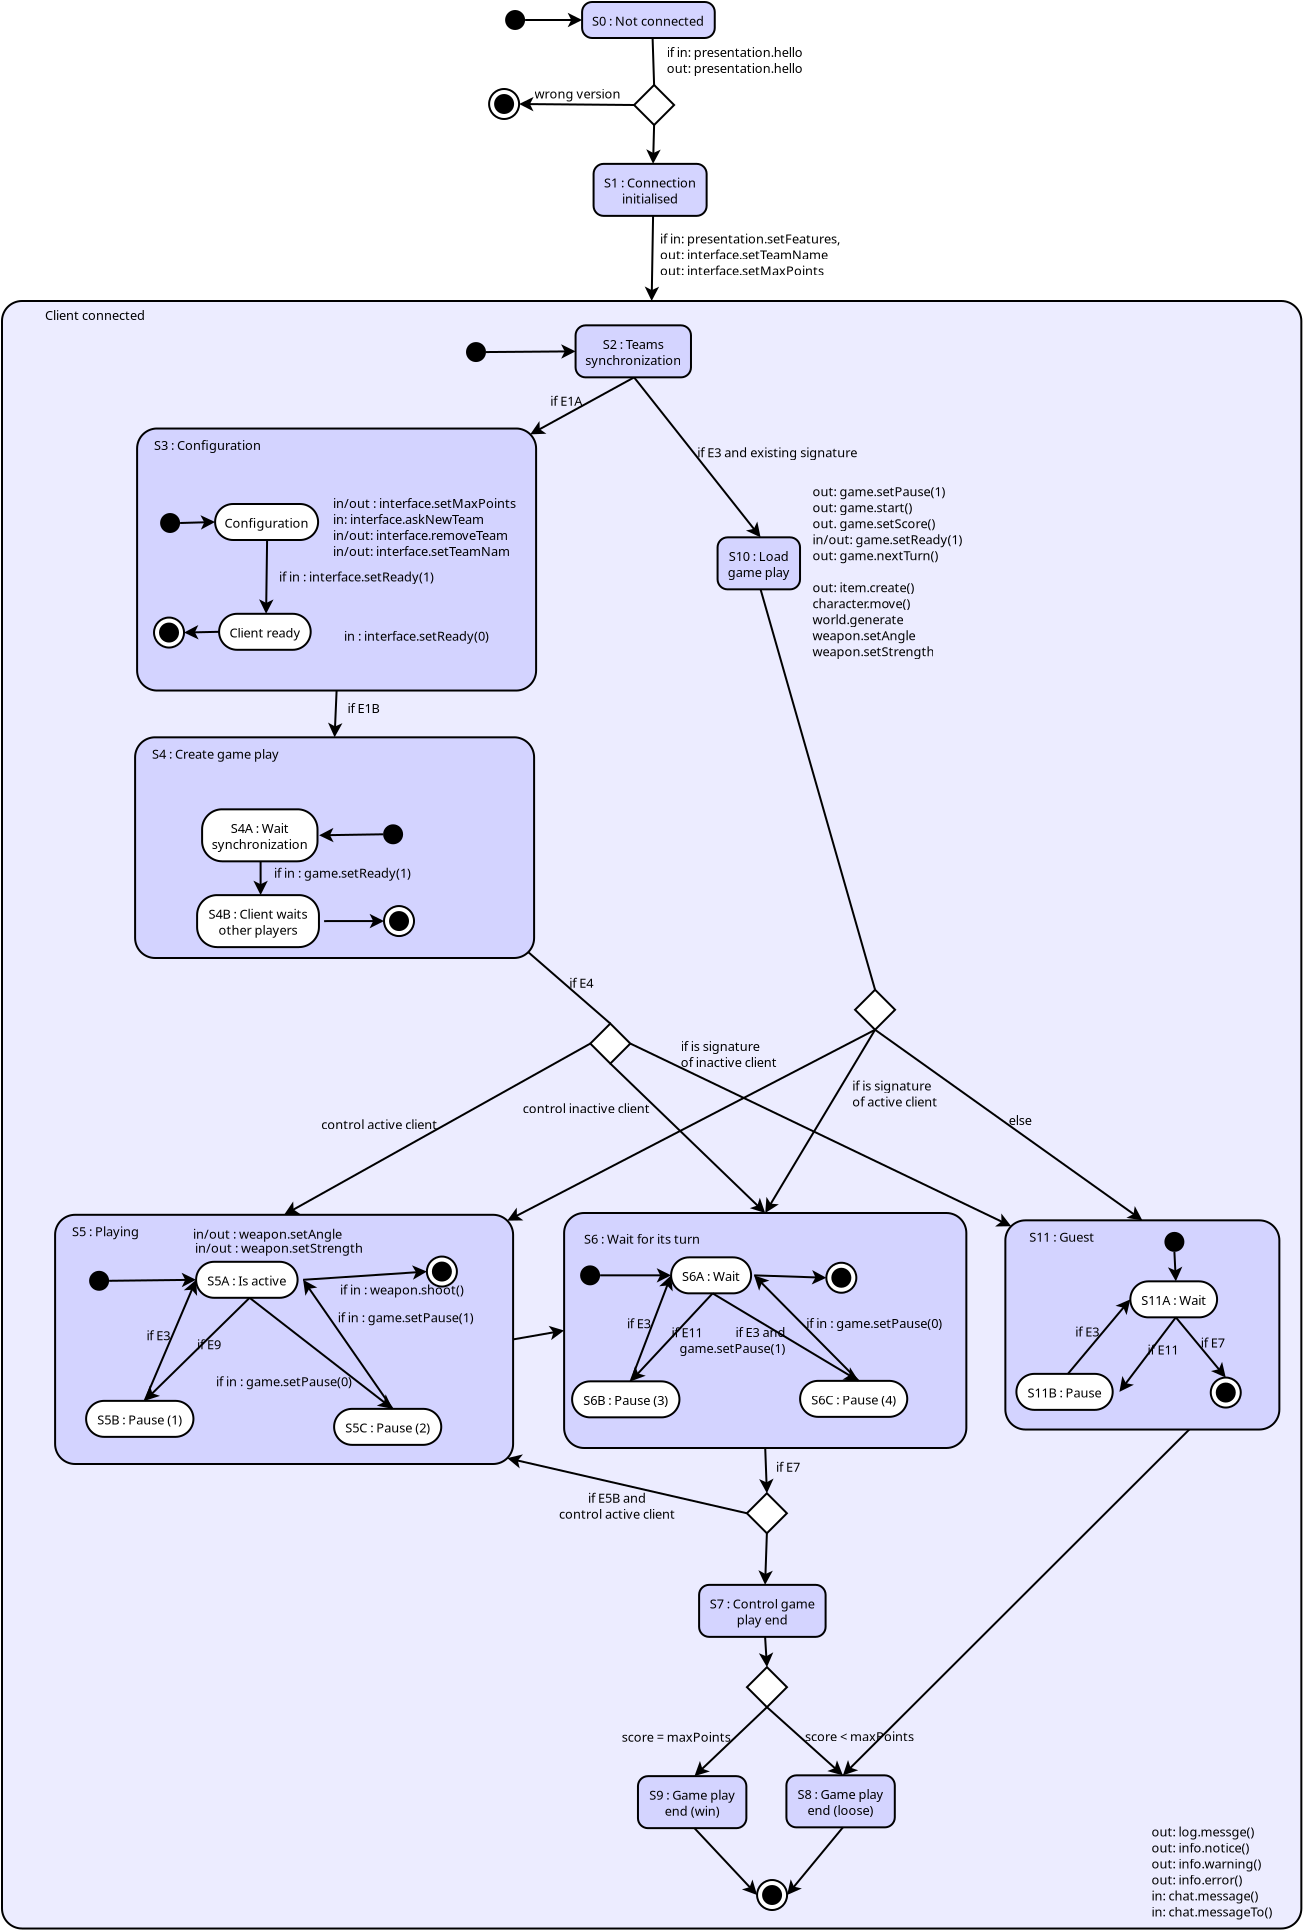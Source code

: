 <?xml version="1.0" encoding="UTF-8"?>
<dia:diagram xmlns:dia="http://www.lysator.liu.se/~alla/dia/">
  <dia:layer name="Arrière-plan" visible="true">
    <dia:object type="Standard - Box" version="0" id="O0">
      <dia:attribute name="obj_pos">
        <dia:point val="5.492,22.247"/>
      </dia:attribute>
      <dia:attribute name="obj_bb">
        <dia:rectangle val="5.442,22.197;70.509,103.672"/>
      </dia:attribute>
      <dia:attribute name="elem_corner">
        <dia:point val="5.492,22.247"/>
      </dia:attribute>
      <dia:attribute name="elem_width">
        <dia:real val="64.967"/>
      </dia:attribute>
      <dia:attribute name="elem_height">
        <dia:real val="81.375"/>
      </dia:attribute>
      <dia:attribute name="inner_color">
        <dia:color val="#ececff"/>
      </dia:attribute>
      <dia:attribute name="show_background">
        <dia:boolean val="true"/>
      </dia:attribute>
      <dia:attribute name="corner_radius">
        <dia:real val="1"/>
      </dia:attribute>
    </dia:object>
    <dia:object type="UML - State" version="0" id="O1">
      <dia:attribute name="obj_pos">
        <dia:point val="34.497,7.297"/>
      </dia:attribute>
      <dia:attribute name="obj_bb">
        <dia:rectangle val="34.497,7.297;41.547,9.097"/>
      </dia:attribute>
      <dia:attribute name="elem_corner">
        <dia:point val="34.497,7.297"/>
      </dia:attribute>
      <dia:attribute name="elem_width">
        <dia:real val="7.05"/>
      </dia:attribute>
      <dia:attribute name="elem_height">
        <dia:real val="1.8"/>
      </dia:attribute>
      <dia:attribute name="line_colour">
        <dia:color val="#000000"/>
      </dia:attribute>
      <dia:attribute name="fill_colour">
        <dia:color val="#d4d4ff"/>
      </dia:attribute>
      <dia:attribute name="text">
        <dia:composite type="text">
          <dia:attribute name="string">
            <dia:string>#S0 : Not connected#</dia:string>
          </dia:attribute>
          <dia:attribute name="font">
            <dia:font family="sans" style="0" name="Helvetica"/>
          </dia:attribute>
          <dia:attribute name="height">
            <dia:real val="0.8"/>
          </dia:attribute>
          <dia:attribute name="pos">
            <dia:point val="38.022,8.347"/>
          </dia:attribute>
          <dia:attribute name="color">
            <dia:color val="#000000"/>
          </dia:attribute>
          <dia:attribute name="alignment">
            <dia:enum val="1"/>
          </dia:attribute>
        </dia:composite>
      </dia:attribute>
    </dia:object>
    <dia:object type="UML - State Term" version="0" id="O2">
      <dia:attribute name="obj_pos">
        <dia:point val="30.647,7.697"/>
      </dia:attribute>
      <dia:attribute name="obj_bb">
        <dia:rectangle val="30.647,7.697;31.647,8.697"/>
      </dia:attribute>
      <dia:attribute name="elem_corner">
        <dia:point val="30.647,7.697"/>
      </dia:attribute>
      <dia:attribute name="elem_width">
        <dia:real val="1"/>
      </dia:attribute>
      <dia:attribute name="elem_height">
        <dia:real val="1"/>
      </dia:attribute>
      <dia:attribute name="is_final">
        <dia:boolean val="false"/>
      </dia:attribute>
    </dia:object>
    <dia:object type="Standard - Line" version="0" id="O3">
      <dia:attribute name="obj_pos">
        <dia:point val="31.647,8.197"/>
      </dia:attribute>
      <dia:attribute name="obj_bb">
        <dia:rectangle val="31.597,7.697;34.547,8.697"/>
      </dia:attribute>
      <dia:attribute name="conn_endpoints">
        <dia:point val="31.647,8.197"/>
        <dia:point val="34.497,8.197"/>
      </dia:attribute>
      <dia:attribute name="numcp">
        <dia:int val="1"/>
      </dia:attribute>
      <dia:attribute name="end_arrow">
        <dia:enum val="22"/>
      </dia:attribute>
      <dia:attribute name="end_arrow_length">
        <dia:real val="0.5"/>
      </dia:attribute>
      <dia:attribute name="end_arrow_width">
        <dia:real val="0.5"/>
      </dia:attribute>
      <dia:connections>
        <dia:connection handle="0" to="O2" connection="4"/>
        <dia:connection handle="1" to="O1" connection="3"/>
      </dia:connections>
    </dia:object>
    <dia:object type="UML - Branch" version="0" id="O4">
      <dia:attribute name="obj_pos">
        <dia:point val="37.097,11.447"/>
      </dia:attribute>
      <dia:attribute name="obj_bb">
        <dia:rectangle val="37.047,11.397;39.147,13.497"/>
      </dia:attribute>
      <dia:attribute name="elem_corner">
        <dia:point val="37.097,11.447"/>
      </dia:attribute>
      <dia:attribute name="elem_width">
        <dia:real val="2"/>
      </dia:attribute>
      <dia:attribute name="elem_height">
        <dia:real val="2"/>
      </dia:attribute>
      <dia:attribute name="line_colour">
        <dia:color val="#000000"/>
      </dia:attribute>
      <dia:attribute name="fill_colour">
        <dia:color val="#ffffff"/>
      </dia:attribute>
    </dia:object>
    <dia:object type="Standard - Line" version="0" id="O5">
      <dia:attribute name="obj_pos">
        <dia:point val="37.097,12.447"/>
      </dia:attribute>
      <dia:attribute name="obj_bb">
        <dia:rectangle val="31.293,11.897;37.148,12.898"/>
      </dia:attribute>
      <dia:attribute name="conn_endpoints">
        <dia:point val="37.097,12.447"/>
        <dia:point val="31.347,12.397"/>
      </dia:attribute>
      <dia:attribute name="numcp">
        <dia:int val="1"/>
      </dia:attribute>
      <dia:attribute name="end_arrow">
        <dia:enum val="22"/>
      </dia:attribute>
      <dia:attribute name="end_arrow_length">
        <dia:real val="0.5"/>
      </dia:attribute>
      <dia:attribute name="end_arrow_width">
        <dia:real val="0.5"/>
      </dia:attribute>
      <dia:connections>
        <dia:connection handle="0" to="O4" connection="0"/>
        <dia:connection handle="1" to="O10" connection="4"/>
      </dia:connections>
    </dia:object>
    <dia:object type="Standard - Line" version="0" id="O6">
      <dia:attribute name="obj_pos">
        <dia:point val="38.097,13.447"/>
      </dia:attribute>
      <dia:attribute name="obj_bb">
        <dia:rectangle val="37.545,13.396;38.547,15.453"/>
      </dia:attribute>
      <dia:attribute name="conn_endpoints">
        <dia:point val="38.097,13.447"/>
        <dia:point val="38.046,15.39"/>
      </dia:attribute>
      <dia:attribute name="numcp">
        <dia:int val="1"/>
      </dia:attribute>
      <dia:attribute name="end_arrow">
        <dia:enum val="22"/>
      </dia:attribute>
      <dia:attribute name="end_arrow_length">
        <dia:real val="0.5"/>
      </dia:attribute>
      <dia:attribute name="end_arrow_width">
        <dia:real val="0.5"/>
      </dia:attribute>
      <dia:connections>
        <dia:connection handle="0" to="O4" connection="3"/>
        <dia:connection handle="1" to="O27" connection="1"/>
      </dia:connections>
    </dia:object>
    <dia:object type="Standard - Line" version="0" id="O7">
      <dia:attribute name="obj_pos">
        <dia:point val="38.022,9.097"/>
      </dia:attribute>
      <dia:attribute name="obj_bb">
        <dia:rectangle val="37.971,9.045;38.149,11.499"/>
      </dia:attribute>
      <dia:attribute name="conn_endpoints">
        <dia:point val="38.022,9.097"/>
        <dia:point val="38.097,11.447"/>
      </dia:attribute>
      <dia:attribute name="numcp">
        <dia:int val="1"/>
      </dia:attribute>
      <dia:connections>
        <dia:connection handle="0" to="O1" connection="6"/>
        <dia:connection handle="1" to="O4" connection="1"/>
      </dia:connections>
    </dia:object>
    <dia:object type="Standard - Text" version="0" id="O8">
      <dia:attribute name="obj_pos">
        <dia:point val="38.735,10.047"/>
      </dia:attribute>
      <dia:attribute name="obj_bb">
        <dia:rectangle val="38.735,9.497;45.985,11.247"/>
      </dia:attribute>
      <dia:attribute name="text">
        <dia:composite type="text">
          <dia:attribute name="string">
            <dia:string>#if in: presentation.hello
out: presentation.hello#</dia:string>
          </dia:attribute>
          <dia:attribute name="font">
            <dia:font family="sans" style="0" name="Helvetica"/>
          </dia:attribute>
          <dia:attribute name="height">
            <dia:real val="0.8"/>
          </dia:attribute>
          <dia:attribute name="pos">
            <dia:point val="38.735,10.047"/>
          </dia:attribute>
          <dia:attribute name="color">
            <dia:color val="#000000"/>
          </dia:attribute>
          <dia:attribute name="alignment">
            <dia:enum val="0"/>
          </dia:attribute>
        </dia:composite>
      </dia:attribute>
    </dia:object>
    <dia:object type="Standard - Text" version="0" id="O9">
      <dia:attribute name="obj_pos">
        <dia:point val="34.272,12.122"/>
      </dia:attribute>
      <dia:attribute name="obj_bb">
        <dia:rectangle val="32.097,11.572;36.447,12.522"/>
      </dia:attribute>
      <dia:attribute name="text">
        <dia:composite type="text">
          <dia:attribute name="string">
            <dia:string>#wrong version#</dia:string>
          </dia:attribute>
          <dia:attribute name="font">
            <dia:font family="sans" style="0" name="Helvetica"/>
          </dia:attribute>
          <dia:attribute name="height">
            <dia:real val="0.8"/>
          </dia:attribute>
          <dia:attribute name="pos">
            <dia:point val="34.272,12.122"/>
          </dia:attribute>
          <dia:attribute name="color">
            <dia:color val="#000000"/>
          </dia:attribute>
          <dia:attribute name="alignment">
            <dia:enum val="1"/>
          </dia:attribute>
        </dia:composite>
      </dia:attribute>
    </dia:object>
    <dia:object type="UML - State Term" version="0" id="O10">
      <dia:attribute name="obj_pos">
        <dia:point val="29.847,11.647"/>
      </dia:attribute>
      <dia:attribute name="obj_bb">
        <dia:rectangle val="29.847,11.647;31.347,13.147"/>
      </dia:attribute>
      <dia:attribute name="elem_corner">
        <dia:point val="29.847,11.647"/>
      </dia:attribute>
      <dia:attribute name="elem_width">
        <dia:real val="1.5"/>
      </dia:attribute>
      <dia:attribute name="elem_height">
        <dia:real val="1.5"/>
      </dia:attribute>
      <dia:attribute name="is_final">
        <dia:boolean val="true"/>
      </dia:attribute>
    </dia:object>
    <dia:object type="Standard - Line" version="0" id="O11">
      <dia:attribute name="obj_pos">
        <dia:point val="38.046,17.99"/>
      </dia:attribute>
      <dia:attribute name="obj_bb">
        <dia:rectangle val="37.475,17.939;38.476,22.305"/>
      </dia:attribute>
      <dia:attribute name="conn_endpoints">
        <dia:point val="38.046,17.99"/>
        <dia:point val="37.975,22.247"/>
      </dia:attribute>
      <dia:attribute name="numcp">
        <dia:int val="1"/>
      </dia:attribute>
      <dia:attribute name="end_arrow">
        <dia:enum val="22"/>
      </dia:attribute>
      <dia:attribute name="end_arrow_length">
        <dia:real val="0.5"/>
      </dia:attribute>
      <dia:attribute name="end_arrow_width">
        <dia:real val="0.5"/>
      </dia:attribute>
      <dia:connections>
        <dia:connection handle="0" to="O27" connection="6"/>
        <dia:connection handle="1" to="O0" connection="1"/>
      </dia:connections>
    </dia:object>
    <dia:object type="Standard - Text" version="0" id="O12">
      <dia:attribute name="obj_pos">
        <dia:point val="38.386,19.369"/>
      </dia:attribute>
      <dia:attribute name="obj_bb">
        <dia:rectangle val="38.386,18.819;48.136,21.369"/>
      </dia:attribute>
      <dia:attribute name="text">
        <dia:composite type="text">
          <dia:attribute name="string">
            <dia:string>#if in: presentation.setFeatures,
out: interface.setTeamName
out: interface.setMaxPoints#</dia:string>
          </dia:attribute>
          <dia:attribute name="font">
            <dia:font family="sans" style="0" name="Helvetica"/>
          </dia:attribute>
          <dia:attribute name="height">
            <dia:real val="0.8"/>
          </dia:attribute>
          <dia:attribute name="pos">
            <dia:point val="38.386,19.369"/>
          </dia:attribute>
          <dia:attribute name="color">
            <dia:color val="#000000"/>
          </dia:attribute>
          <dia:attribute name="alignment">
            <dia:enum val="0"/>
          </dia:attribute>
        </dia:composite>
      </dia:attribute>
    </dia:object>
    <dia:object type="Standard - Line" version="0" id="O13">
      <dia:attribute name="obj_pos">
        <dia:point val="37.096,26.065"/>
      </dia:attribute>
      <dia:attribute name="obj_bb">
        <dia:rectangle val="37.026,25.995;43.844,34.414"/>
      </dia:attribute>
      <dia:attribute name="conn_endpoints">
        <dia:point val="37.096,26.065"/>
        <dia:point val="43.421,34.065"/>
      </dia:attribute>
      <dia:attribute name="numcp">
        <dia:int val="1"/>
      </dia:attribute>
      <dia:attribute name="end_arrow">
        <dia:enum val="22"/>
      </dia:attribute>
      <dia:attribute name="end_arrow_length">
        <dia:real val="0.5"/>
      </dia:attribute>
      <dia:attribute name="end_arrow_width">
        <dia:real val="0.5"/>
      </dia:attribute>
      <dia:connections>
        <dia:connection handle="0" to="O28" connection="6"/>
        <dia:connection handle="1" to="O29" connection="1"/>
      </dia:connections>
    </dia:object>
    <dia:object type="Standard - Text" version="0" id="O14">
      <dia:attribute name="obj_pos">
        <dia:point val="40.259,30.065"/>
      </dia:attribute>
      <dia:attribute name="obj_bb">
        <dia:rectangle val="40.259,29.515;48.809,30.465"/>
      </dia:attribute>
      <dia:attribute name="text">
        <dia:composite type="text">
          <dia:attribute name="string">
            <dia:string>#if E3 and existing signature#</dia:string>
          </dia:attribute>
          <dia:attribute name="font">
            <dia:font family="sans" style="0" name="Helvetica"/>
          </dia:attribute>
          <dia:attribute name="height">
            <dia:real val="0.8"/>
          </dia:attribute>
          <dia:attribute name="pos">
            <dia:point val="40.259,30.065"/>
          </dia:attribute>
          <dia:attribute name="color">
            <dia:color val="#000000"/>
          </dia:attribute>
          <dia:attribute name="alignment">
            <dia:enum val="0"/>
          </dia:attribute>
        </dia:composite>
      </dia:attribute>
      <dia:connections>
        <dia:connection handle="0" to="O13" connection="0"/>
      </dia:connections>
    </dia:object>
    <dia:object type="Standard - Line" version="0" id="O15">
      <dia:attribute name="obj_pos">
        <dia:point val="37.096,26.065"/>
      </dia:attribute>
      <dia:attribute name="obj_bb">
        <dia:rectangle val="31.62,25.997;37.164,29.377"/>
      </dia:attribute>
      <dia:attribute name="conn_endpoints">
        <dia:point val="37.096,26.065"/>
        <dia:point val="31.904,28.915"/>
      </dia:attribute>
      <dia:attribute name="numcp">
        <dia:int val="1"/>
      </dia:attribute>
      <dia:attribute name="end_arrow">
        <dia:enum val="22"/>
      </dia:attribute>
      <dia:attribute name="end_arrow_length">
        <dia:real val="0.5"/>
      </dia:attribute>
      <dia:attribute name="end_arrow_width">
        <dia:real val="0.5"/>
      </dia:attribute>
      <dia:connections>
        <dia:connection handle="0" to="O28" connection="6"/>
        <dia:connection handle="1" to="O60" connection="2"/>
      </dia:connections>
    </dia:object>
    <dia:object type="Standard - Text" version="0" id="O16">
      <dia:attribute name="obj_pos">
        <dia:point val="34.5,27.49"/>
      </dia:attribute>
      <dia:attribute name="obj_bb">
        <dia:rectangle val="32.75,26.94;34.5,27.89"/>
      </dia:attribute>
      <dia:attribute name="text">
        <dia:composite type="text">
          <dia:attribute name="string">
            <dia:string>#if E1A#</dia:string>
          </dia:attribute>
          <dia:attribute name="font">
            <dia:font family="sans" style="0" name="Helvetica"/>
          </dia:attribute>
          <dia:attribute name="height">
            <dia:real val="0.8"/>
          </dia:attribute>
          <dia:attribute name="pos">
            <dia:point val="34.5,27.49"/>
          </dia:attribute>
          <dia:attribute name="color">
            <dia:color val="#000000"/>
          </dia:attribute>
          <dia:attribute name="alignment">
            <dia:enum val="2"/>
          </dia:attribute>
        </dia:composite>
      </dia:attribute>
      <dia:connections>
        <dia:connection handle="0" to="O15" connection="0"/>
      </dia:connections>
    </dia:object>
    <dia:object type="Standard - Line" version="0" id="O17">
      <dia:attribute name="obj_pos">
        <dia:point val="22.222,41.725"/>
      </dia:attribute>
      <dia:attribute name="obj_bb">
        <dia:rectangle val="21.62,41.673;22.624,44.133"/>
      </dia:attribute>
      <dia:attribute name="conn_endpoints">
        <dia:point val="22.222,41.725"/>
        <dia:point val="22.122,44.062"/>
      </dia:attribute>
      <dia:attribute name="numcp">
        <dia:int val="1"/>
      </dia:attribute>
      <dia:attribute name="end_arrow">
        <dia:enum val="22"/>
      </dia:attribute>
      <dia:attribute name="end_arrow_length">
        <dia:real val="0.5"/>
      </dia:attribute>
      <dia:attribute name="end_arrow_width">
        <dia:real val="0.5"/>
      </dia:attribute>
      <dia:connections>
        <dia:connection handle="0" to="O60" connection="6"/>
        <dia:connection handle="1" to="O72" connection="1"/>
      </dia:connections>
    </dia:object>
    <dia:object type="UML - Branch" version="0" id="O18">
      <dia:attribute name="obj_pos">
        <dia:point val="34.907,58.375"/>
      </dia:attribute>
      <dia:attribute name="obj_bb">
        <dia:rectangle val="34.857,58.325;36.957,60.425"/>
      </dia:attribute>
      <dia:attribute name="elem_corner">
        <dia:point val="34.907,58.375"/>
      </dia:attribute>
      <dia:attribute name="elem_width">
        <dia:real val="2"/>
      </dia:attribute>
      <dia:attribute name="elem_height">
        <dia:real val="2"/>
      </dia:attribute>
      <dia:attribute name="line_colour">
        <dia:color val="#000000"/>
      </dia:attribute>
      <dia:attribute name="fill_colour">
        <dia:color val="#ffffff"/>
      </dia:attribute>
    </dia:object>
    <dia:object type="Standard - Line" version="0" id="O19">
      <dia:attribute name="obj_pos">
        <dia:point val="34.907,59.375"/>
      </dia:attribute>
      <dia:attribute name="obj_bb">
        <dia:rectangle val="19.309,59.307;34.975,68.398"/>
      </dia:attribute>
      <dia:attribute name="conn_endpoints">
        <dia:point val="34.907,59.375"/>
        <dia:point val="19.597,67.937"/>
      </dia:attribute>
      <dia:attribute name="numcp">
        <dia:int val="1"/>
      </dia:attribute>
      <dia:attribute name="end_arrow">
        <dia:enum val="22"/>
      </dia:attribute>
      <dia:attribute name="end_arrow_length">
        <dia:real val="0.5"/>
      </dia:attribute>
      <dia:attribute name="end_arrow_width">
        <dia:real val="0.5"/>
      </dia:attribute>
      <dia:connections>
        <dia:connection handle="0" to="O18" connection="0"/>
        <dia:connection handle="1" to="O98" connection="1"/>
      </dia:connections>
    </dia:object>
    <dia:object type="Standard - Line" version="0" id="O20">
      <dia:attribute name="obj_pos">
        <dia:point val="35.907,60.375"/>
      </dia:attribute>
      <dia:attribute name="obj_bb">
        <dia:rectangle val="35.836,60.304;44.036,68.242"/>
      </dia:attribute>
      <dia:attribute name="conn_endpoints">
        <dia:point val="35.907,60.375"/>
        <dia:point val="43.653,67.847"/>
      </dia:attribute>
      <dia:attribute name="numcp">
        <dia:int val="1"/>
      </dia:attribute>
      <dia:attribute name="end_arrow">
        <dia:enum val="22"/>
      </dia:attribute>
      <dia:attribute name="end_arrow_length">
        <dia:real val="0.5"/>
      </dia:attribute>
      <dia:attribute name="end_arrow_width">
        <dia:real val="0.5"/>
      </dia:attribute>
      <dia:connections>
        <dia:connection handle="0" to="O18" connection="3"/>
        <dia:connection handle="1" to="O118" connection="1"/>
      </dia:connections>
    </dia:object>
    <dia:object type="Standard - Line" version="0" id="O21">
      <dia:attribute name="obj_pos">
        <dia:point val="31.804,54.804"/>
      </dia:attribute>
      <dia:attribute name="obj_bb">
        <dia:rectangle val="31.734,54.734;35.977,58.446"/>
      </dia:attribute>
      <dia:attribute name="conn_endpoints">
        <dia:point val="31.804,54.804"/>
        <dia:point val="35.907,58.375"/>
      </dia:attribute>
      <dia:attribute name="numcp">
        <dia:int val="1"/>
      </dia:attribute>
      <dia:connections>
        <dia:connection handle="0" to="O72" connection="7"/>
        <dia:connection handle="1" to="O18" connection="1"/>
      </dia:connections>
    </dia:object>
    <dia:object type="Standard - Text" version="0" id="O22">
      <dia:attribute name="obj_pos">
        <dia:point val="33.855,56.59"/>
      </dia:attribute>
      <dia:attribute name="obj_bb">
        <dia:rectangle val="33.855,56.04;35.206,56.99"/>
      </dia:attribute>
      <dia:attribute name="text">
        <dia:composite type="text">
          <dia:attribute name="string">
            <dia:string>#if E4#</dia:string>
          </dia:attribute>
          <dia:attribute name="font">
            <dia:font family="sans" style="0" name="Helvetica"/>
          </dia:attribute>
          <dia:attribute name="height">
            <dia:real val="0.8"/>
          </dia:attribute>
          <dia:attribute name="pos">
            <dia:point val="33.855,56.59"/>
          </dia:attribute>
          <dia:attribute name="color">
            <dia:color val="#000000"/>
          </dia:attribute>
          <dia:attribute name="alignment">
            <dia:enum val="0"/>
          </dia:attribute>
        </dia:composite>
      </dia:attribute>
      <dia:connections>
        <dia:connection handle="0" to="O21" connection="0"/>
      </dia:connections>
    </dia:object>
    <dia:object type="Standard - Text" version="0" id="O23">
      <dia:attribute name="obj_pos">
        <dia:point val="27.252,63.656"/>
      </dia:attribute>
      <dia:attribute name="obj_bb">
        <dia:rectangle val="21.102,63.106;27.252,64.056"/>
      </dia:attribute>
      <dia:attribute name="text">
        <dia:composite type="text">
          <dia:attribute name="string">
            <dia:string>#control active client#</dia:string>
          </dia:attribute>
          <dia:attribute name="font">
            <dia:font family="sans" style="0" name="Helvetica"/>
          </dia:attribute>
          <dia:attribute name="height">
            <dia:real val="0.8"/>
          </dia:attribute>
          <dia:attribute name="pos">
            <dia:point val="27.252,63.656"/>
          </dia:attribute>
          <dia:attribute name="color">
            <dia:color val="#000000"/>
          </dia:attribute>
          <dia:attribute name="alignment">
            <dia:enum val="2"/>
          </dia:attribute>
        </dia:composite>
      </dia:attribute>
      <dia:connections>
        <dia:connection handle="0" to="O19" connection="0"/>
      </dia:connections>
    </dia:object>
    <dia:object type="Standard - Text" version="0" id="O24">
      <dia:attribute name="obj_pos">
        <dia:point val="37.88,62.861"/>
      </dia:attribute>
      <dia:attribute name="obj_bb">
        <dia:rectangle val="31.18,62.294;37.898,63.296"/>
      </dia:attribute>
      <dia:attribute name="text">
        <dia:composite type="text">
          <dia:attribute name="string">
            <dia:string>#control inactive client#</dia:string>
          </dia:attribute>
          <dia:attribute name="font">
            <dia:font family="sans" style="0" name="Helvetica"/>
          </dia:attribute>
          <dia:attribute name="height">
            <dia:real val="0.8"/>
          </dia:attribute>
          <dia:attribute name="pos">
            <dia:point val="37.88,62.861"/>
          </dia:attribute>
          <dia:attribute name="color">
            <dia:color val="#000000"/>
          </dia:attribute>
          <dia:attribute name="alignment">
            <dia:enum val="2"/>
          </dia:attribute>
        </dia:composite>
      </dia:attribute>
    </dia:object>
    <dia:object type="Standard - Line" version="0" id="O25">
      <dia:attribute name="obj_pos">
        <dia:point val="31.047,74.167"/>
      </dia:attribute>
      <dia:attribute name="obj_bb">
        <dia:rectangle val="30.989,73.221;33.733,74.225"/>
      </dia:attribute>
      <dia:attribute name="conn_endpoints">
        <dia:point val="31.047,74.167"/>
        <dia:point val="33.598,73.722"/>
      </dia:attribute>
      <dia:attribute name="numcp">
        <dia:int val="1"/>
      </dia:attribute>
      <dia:attribute name="end_arrow">
        <dia:enum val="22"/>
      </dia:attribute>
      <dia:attribute name="end_arrow_length">
        <dia:real val="0.5"/>
      </dia:attribute>
      <dia:attribute name="end_arrow_width">
        <dia:real val="0.5"/>
      </dia:attribute>
      <dia:connections>
        <dia:connection handle="0" to="O98" connection="4"/>
        <dia:connection handle="1" to="O118" connection="3"/>
      </dia:connections>
    </dia:object>
    <dia:object type="Standard - Text" version="0" id="O26">
      <dia:attribute name="obj_pos">
        <dia:point val="22.772,42.844"/>
      </dia:attribute>
      <dia:attribute name="obj_bb">
        <dia:rectangle val="22.772,42.276;24.54,43.279"/>
      </dia:attribute>
      <dia:attribute name="text">
        <dia:composite type="text">
          <dia:attribute name="string">
            <dia:string>#if E1B#</dia:string>
          </dia:attribute>
          <dia:attribute name="font">
            <dia:font family="sans" style="0" name="Helvetica"/>
          </dia:attribute>
          <dia:attribute name="height">
            <dia:real val="0.8"/>
          </dia:attribute>
          <dia:attribute name="pos">
            <dia:point val="22.772,42.844"/>
          </dia:attribute>
          <dia:attribute name="color">
            <dia:color val="#000000"/>
          </dia:attribute>
          <dia:attribute name="alignment">
            <dia:enum val="0"/>
          </dia:attribute>
        </dia:composite>
      </dia:attribute>
    </dia:object>
    <dia:object type="UML - State" version="0" id="O27">
      <dia:attribute name="obj_pos">
        <dia:point val="35.071,15.39"/>
      </dia:attribute>
      <dia:attribute name="obj_bb">
        <dia:rectangle val="35.071,15.39;41.021,17.99"/>
      </dia:attribute>
      <dia:attribute name="elem_corner">
        <dia:point val="35.071,15.39"/>
      </dia:attribute>
      <dia:attribute name="elem_width">
        <dia:real val="5.95"/>
      </dia:attribute>
      <dia:attribute name="elem_height">
        <dia:real val="2.6"/>
      </dia:attribute>
      <dia:attribute name="line_colour">
        <dia:color val="#000000"/>
      </dia:attribute>
      <dia:attribute name="fill_colour">
        <dia:color val="#d4d4ff"/>
      </dia:attribute>
      <dia:attribute name="text">
        <dia:composite type="text">
          <dia:attribute name="string">
            <dia:string>#S1 : Connection
initialised#</dia:string>
          </dia:attribute>
          <dia:attribute name="font">
            <dia:font family="sans" style="0" name="Helvetica"/>
          </dia:attribute>
          <dia:attribute name="height">
            <dia:real val="0.8"/>
          </dia:attribute>
          <dia:attribute name="pos">
            <dia:point val="38.046,16.44"/>
          </dia:attribute>
          <dia:attribute name="color">
            <dia:color val="#000000"/>
          </dia:attribute>
          <dia:attribute name="alignment">
            <dia:enum val="1"/>
          </dia:attribute>
        </dia:composite>
      </dia:attribute>
    </dia:object>
    <dia:object type="UML - State" version="0" id="O28">
      <dia:attribute name="obj_pos">
        <dia:point val="34.171,23.465"/>
      </dia:attribute>
      <dia:attribute name="obj_bb">
        <dia:rectangle val="34.171,23.465;40.021,26.065"/>
      </dia:attribute>
      <dia:attribute name="elem_corner">
        <dia:point val="34.171,23.465"/>
      </dia:attribute>
      <dia:attribute name="elem_width">
        <dia:real val="5.85"/>
      </dia:attribute>
      <dia:attribute name="elem_height">
        <dia:real val="2.6"/>
      </dia:attribute>
      <dia:attribute name="line_colour">
        <dia:color val="#000000"/>
      </dia:attribute>
      <dia:attribute name="fill_colour">
        <dia:color val="#d4d4ff"/>
      </dia:attribute>
      <dia:attribute name="text">
        <dia:composite type="text">
          <dia:attribute name="string">
            <dia:string>#S2 : Teams
synchronization#</dia:string>
          </dia:attribute>
          <dia:attribute name="font">
            <dia:font family="sans" style="0" name="Helvetica"/>
          </dia:attribute>
          <dia:attribute name="height">
            <dia:real val="0.8"/>
          </dia:attribute>
          <dia:attribute name="pos">
            <dia:point val="37.096,24.515"/>
          </dia:attribute>
          <dia:attribute name="color">
            <dia:color val="#000000"/>
          </dia:attribute>
          <dia:attribute name="alignment">
            <dia:enum val="1"/>
          </dia:attribute>
        </dia:composite>
      </dia:attribute>
    </dia:object>
    <dia:object type="UML - State" version="0" id="O29">
      <dia:attribute name="obj_pos">
        <dia:point val="41.271,34.065"/>
      </dia:attribute>
      <dia:attribute name="obj_bb">
        <dia:rectangle val="41.271,34.065;45.571,36.665"/>
      </dia:attribute>
      <dia:attribute name="elem_corner">
        <dia:point val="41.271,34.065"/>
      </dia:attribute>
      <dia:attribute name="elem_width">
        <dia:real val="4.3"/>
      </dia:attribute>
      <dia:attribute name="elem_height">
        <dia:real val="2.6"/>
      </dia:attribute>
      <dia:attribute name="line_colour">
        <dia:color val="#000000"/>
      </dia:attribute>
      <dia:attribute name="fill_colour">
        <dia:color val="#d4d4ff"/>
      </dia:attribute>
      <dia:attribute name="text">
        <dia:composite type="text">
          <dia:attribute name="string">
            <dia:string>#S10 : Load
game play#</dia:string>
          </dia:attribute>
          <dia:attribute name="font">
            <dia:font family="sans" style="0" name="Helvetica"/>
          </dia:attribute>
          <dia:attribute name="height">
            <dia:real val="0.8"/>
          </dia:attribute>
          <dia:attribute name="pos">
            <dia:point val="43.421,35.115"/>
          </dia:attribute>
          <dia:attribute name="color">
            <dia:color val="#000000"/>
          </dia:attribute>
          <dia:attribute name="alignment">
            <dia:enum val="1"/>
          </dia:attribute>
        </dia:composite>
      </dia:attribute>
    </dia:object>
    <dia:object type="UML - State" version="0" id="O30">
      <dia:attribute name="obj_pos">
        <dia:point val="40.347,86.44"/>
      </dia:attribute>
      <dia:attribute name="obj_bb">
        <dia:rectangle val="40.347,86.44;46.947,89.04"/>
      </dia:attribute>
      <dia:attribute name="elem_corner">
        <dia:point val="40.347,86.44"/>
      </dia:attribute>
      <dia:attribute name="elem_width">
        <dia:real val="6.6"/>
      </dia:attribute>
      <dia:attribute name="elem_height">
        <dia:real val="2.6"/>
      </dia:attribute>
      <dia:attribute name="line_colour">
        <dia:color val="#000000"/>
      </dia:attribute>
      <dia:attribute name="fill_colour">
        <dia:color val="#d4d4ff"/>
      </dia:attribute>
      <dia:attribute name="text">
        <dia:composite type="text">
          <dia:attribute name="string">
            <dia:string>#S7 : Control game
play end#</dia:string>
          </dia:attribute>
          <dia:attribute name="font">
            <dia:font family="sans" style="0" name="Helvetica"/>
          </dia:attribute>
          <dia:attribute name="height">
            <dia:real val="0.8"/>
          </dia:attribute>
          <dia:attribute name="pos">
            <dia:point val="43.647,87.49"/>
          </dia:attribute>
          <dia:attribute name="color">
            <dia:color val="#000000"/>
          </dia:attribute>
          <dia:attribute name="alignment">
            <dia:enum val="1"/>
          </dia:attribute>
        </dia:composite>
      </dia:attribute>
    </dia:object>
    <dia:object type="Standard - Text" version="0" id="O31">
      <dia:attribute name="obj_pos">
        <dia:point val="36.245,82.332"/>
      </dia:attribute>
      <dia:attribute name="obj_bb">
        <dia:rectangle val="33.17,81.765;39.338,83.567"/>
      </dia:attribute>
      <dia:attribute name="text">
        <dia:composite type="text">
          <dia:attribute name="string">
            <dia:string>#if E5B and
control active client#</dia:string>
          </dia:attribute>
          <dia:attribute name="font">
            <dia:font family="sans" style="0" name="Helvetica"/>
          </dia:attribute>
          <dia:attribute name="height">
            <dia:real val="0.8"/>
          </dia:attribute>
          <dia:attribute name="pos">
            <dia:point val="36.245,82.332"/>
          </dia:attribute>
          <dia:attribute name="color">
            <dia:color val="#000000"/>
          </dia:attribute>
          <dia:attribute name="alignment">
            <dia:enum val="1"/>
          </dia:attribute>
        </dia:composite>
      </dia:attribute>
    </dia:object>
    <dia:object type="Standard - Line" version="0" id="O32">
      <dia:attribute name="obj_pos">
        <dia:point val="36.907,59.375"/>
      </dia:attribute>
      <dia:attribute name="obj_bb">
        <dia:rectangle val="36.84,59.308;56.214,68.98"/>
      </dia:attribute>
      <dia:attribute name="conn_endpoints">
        <dia:point val="36.907,59.375"/>
        <dia:point val="55.953,68.508"/>
      </dia:attribute>
      <dia:attribute name="numcp">
        <dia:int val="1"/>
      </dia:attribute>
      <dia:attribute name="end_arrow">
        <dia:enum val="22"/>
      </dia:attribute>
      <dia:attribute name="end_arrow_length">
        <dia:real val="0.5"/>
      </dia:attribute>
      <dia:attribute name="end_arrow_width">
        <dia:real val="0.5"/>
      </dia:attribute>
      <dia:connections>
        <dia:connection handle="0" to="O18" connection="2"/>
        <dia:connection handle="1" to="O85" connection="0"/>
      </dia:connections>
    </dia:object>
    <dia:object type="UML - State" version="0" id="O33">
      <dia:attribute name="obj_pos">
        <dia:point val="44.712,95.965"/>
      </dia:attribute>
      <dia:attribute name="obj_bb">
        <dia:rectangle val="44.712,95.965;50.362,98.565"/>
      </dia:attribute>
      <dia:attribute name="elem_corner">
        <dia:point val="44.712,95.965"/>
      </dia:attribute>
      <dia:attribute name="elem_width">
        <dia:real val="5.65"/>
      </dia:attribute>
      <dia:attribute name="elem_height">
        <dia:real val="2.6"/>
      </dia:attribute>
      <dia:attribute name="line_colour">
        <dia:color val="#000000"/>
      </dia:attribute>
      <dia:attribute name="fill_colour">
        <dia:color val="#d4d4ff"/>
      </dia:attribute>
      <dia:attribute name="text">
        <dia:composite type="text">
          <dia:attribute name="string">
            <dia:string>#S8 : Game play
end (loose)#</dia:string>
          </dia:attribute>
          <dia:attribute name="font">
            <dia:font family="sans" style="0" name="Helvetica"/>
          </dia:attribute>
          <dia:attribute name="height">
            <dia:real val="0.8"/>
          </dia:attribute>
          <dia:attribute name="pos">
            <dia:point val="47.537,97.015"/>
          </dia:attribute>
          <dia:attribute name="color">
            <dia:color val="#000000"/>
          </dia:attribute>
          <dia:attribute name="alignment">
            <dia:enum val="1"/>
          </dia:attribute>
        </dia:composite>
      </dia:attribute>
    </dia:object>
    <dia:object type="Standard - Line" version="0" id="O34">
      <dia:attribute name="obj_pos">
        <dia:point val="68.91,74.623"/>
      </dia:attribute>
      <dia:attribute name="obj_bb">
        <dia:rectangle val="47.148,74.552;68.981,96.354"/>
      </dia:attribute>
      <dia:attribute name="conn_endpoints">
        <dia:point val="68.91,74.623"/>
        <dia:point val="47.537,95.965"/>
      </dia:attribute>
      <dia:attribute name="numcp">
        <dia:int val="1"/>
      </dia:attribute>
      <dia:attribute name="end_arrow">
        <dia:enum val="22"/>
      </dia:attribute>
      <dia:attribute name="end_arrow_length">
        <dia:real val="0.5"/>
      </dia:attribute>
      <dia:attribute name="end_arrow_width">
        <dia:real val="0.5"/>
      </dia:attribute>
      <dia:connections>
        <dia:connection handle="1" to="O33" connection="1"/>
      </dia:connections>
    </dia:object>
    <dia:object type="Standard - Text" version="0" id="O35">
      <dia:attribute name="obj_pos">
        <dia:point val="62.962,99.025"/>
      </dia:attribute>
      <dia:attribute name="obj_bb">
        <dia:rectangle val="62.962,98.457;69.629,103.46"/>
      </dia:attribute>
      <dia:attribute name="text">
        <dia:composite type="text">
          <dia:attribute name="string">
            <dia:string>#out: log.messge()
out: info.notice()
out: info.warning()
out: info.error()
in: chat.message()
in: chat.messageTo()#</dia:string>
          </dia:attribute>
          <dia:attribute name="font">
            <dia:font family="sans" style="0" name="Helvetica"/>
          </dia:attribute>
          <dia:attribute name="height">
            <dia:real val="0.8"/>
          </dia:attribute>
          <dia:attribute name="pos">
            <dia:point val="62.962,99.025"/>
          </dia:attribute>
          <dia:attribute name="color">
            <dia:color val="#000000"/>
          </dia:attribute>
          <dia:attribute name="alignment">
            <dia:enum val="0"/>
          </dia:attribute>
        </dia:composite>
      </dia:attribute>
    </dia:object>
    <dia:object type="Standard - Text" version="0" id="O36">
      <dia:attribute name="obj_pos">
        <dia:point val="7.642,23.2"/>
      </dia:attribute>
      <dia:attribute name="obj_bb">
        <dia:rectangle val="7.642,22.633;12.959,23.635"/>
      </dia:attribute>
      <dia:attribute name="text">
        <dia:composite type="text">
          <dia:attribute name="string">
            <dia:string>#Client connected#</dia:string>
          </dia:attribute>
          <dia:attribute name="font">
            <dia:font family="sans" style="0" name="Helvetica"/>
          </dia:attribute>
          <dia:attribute name="height">
            <dia:real val="0.8"/>
          </dia:attribute>
          <dia:attribute name="pos">
            <dia:point val="7.642,23.2"/>
          </dia:attribute>
          <dia:attribute name="color">
            <dia:color val="#000000"/>
          </dia:attribute>
          <dia:attribute name="alignment">
            <dia:enum val="0"/>
          </dia:attribute>
        </dia:composite>
      </dia:attribute>
    </dia:object>
    <dia:object type="UML - State Term" version="0" id="O37">
      <dia:attribute name="obj_pos">
        <dia:point val="28.692,24.3"/>
      </dia:attribute>
      <dia:attribute name="obj_bb">
        <dia:rectangle val="28.692,24.3;29.692,25.3"/>
      </dia:attribute>
      <dia:attribute name="elem_corner">
        <dia:point val="28.692,24.3"/>
      </dia:attribute>
      <dia:attribute name="elem_width">
        <dia:real val="1"/>
      </dia:attribute>
      <dia:attribute name="elem_height">
        <dia:real val="1"/>
      </dia:attribute>
      <dia:attribute name="is_final">
        <dia:boolean val="false"/>
      </dia:attribute>
    </dia:object>
    <dia:object type="Standard - Line" version="0" id="O38">
      <dia:attribute name="obj_pos">
        <dia:point val="29.692,24.8"/>
      </dia:attribute>
      <dia:attribute name="obj_bb">
        <dia:rectangle val="29.641,24.265;34.225,25.265"/>
      </dia:attribute>
      <dia:attribute name="conn_endpoints">
        <dia:point val="29.692,24.8"/>
        <dia:point val="34.171,24.765"/>
      </dia:attribute>
      <dia:attribute name="numcp">
        <dia:int val="1"/>
      </dia:attribute>
      <dia:attribute name="end_arrow">
        <dia:enum val="22"/>
      </dia:attribute>
      <dia:attribute name="end_arrow_length">
        <dia:real val="0.5"/>
      </dia:attribute>
      <dia:attribute name="end_arrow_width">
        <dia:real val="0.5"/>
      </dia:attribute>
      <dia:connections>
        <dia:connection handle="0" to="O37" connection="4"/>
        <dia:connection handle="1" to="O28" connection="3"/>
      </dia:connections>
    </dia:object>
    <dia:object type="UML - Branch" version="0" id="O39">
      <dia:attribute name="obj_pos">
        <dia:point val="42.736,81.86"/>
      </dia:attribute>
      <dia:attribute name="obj_bb">
        <dia:rectangle val="42.687,81.81;44.786,83.91"/>
      </dia:attribute>
      <dia:attribute name="elem_corner">
        <dia:point val="42.736,81.86"/>
      </dia:attribute>
      <dia:attribute name="elem_width">
        <dia:real val="2"/>
      </dia:attribute>
      <dia:attribute name="elem_height">
        <dia:real val="2"/>
      </dia:attribute>
      <dia:attribute name="line_colour">
        <dia:color val="#000000"/>
      </dia:attribute>
      <dia:attribute name="fill_colour">
        <dia:color val="#ffffff"/>
      </dia:attribute>
    </dia:object>
    <dia:object type="Standard - Line" version="0" id="O40">
      <dia:attribute name="obj_pos">
        <dia:point val="43.653,79.597"/>
      </dia:attribute>
      <dia:attribute name="obj_bb">
        <dia:rectangle val="43.235,79.546;44.238,81.928"/>
      </dia:attribute>
      <dia:attribute name="conn_endpoints">
        <dia:point val="43.653,79.597"/>
        <dia:point val="43.736,81.86"/>
      </dia:attribute>
      <dia:attribute name="numcp">
        <dia:int val="1"/>
      </dia:attribute>
      <dia:attribute name="end_arrow">
        <dia:enum val="22"/>
      </dia:attribute>
      <dia:attribute name="end_arrow_length">
        <dia:real val="0.5"/>
      </dia:attribute>
      <dia:attribute name="end_arrow_width">
        <dia:real val="0.5"/>
      </dia:attribute>
      <dia:connections>
        <dia:connection handle="0" to="O118" connection="6"/>
        <dia:connection handle="1" to="O39" connection="1"/>
      </dia:connections>
    </dia:object>
    <dia:object type="Standard - Line" version="0" id="O41">
      <dia:attribute name="obj_pos">
        <dia:point val="43.736,83.86"/>
      </dia:attribute>
      <dia:attribute name="obj_bb">
        <dia:rectangle val="43.146,83.808;44.149,86.507"/>
      </dia:attribute>
      <dia:attribute name="conn_endpoints">
        <dia:point val="43.736,83.86"/>
        <dia:point val="43.647,86.44"/>
      </dia:attribute>
      <dia:attribute name="numcp">
        <dia:int val="1"/>
      </dia:attribute>
      <dia:attribute name="end_arrow">
        <dia:enum val="22"/>
      </dia:attribute>
      <dia:attribute name="end_arrow_length">
        <dia:real val="0.5"/>
      </dia:attribute>
      <dia:attribute name="end_arrow_width">
        <dia:real val="0.5"/>
      </dia:attribute>
      <dia:connections>
        <dia:connection handle="0" to="O39" connection="3"/>
        <dia:connection handle="1" to="O30" connection="1"/>
      </dia:connections>
    </dia:object>
    <dia:object type="Standard - Line" version="0" id="O42">
      <dia:attribute name="obj_pos">
        <dia:point val="42.736,82.86"/>
      </dia:attribute>
      <dia:attribute name="obj_bb">
        <dia:rectangle val="30.593,79.606;42.796,82.92"/>
      </dia:attribute>
      <dia:attribute name="conn_endpoints">
        <dia:point val="42.736,82.86"/>
        <dia:point val="30.754,80.105"/>
      </dia:attribute>
      <dia:attribute name="numcp">
        <dia:int val="1"/>
      </dia:attribute>
      <dia:attribute name="end_arrow">
        <dia:enum val="22"/>
      </dia:attribute>
      <dia:attribute name="end_arrow_length">
        <dia:real val="0.5"/>
      </dia:attribute>
      <dia:attribute name="end_arrow_width">
        <dia:real val="0.5"/>
      </dia:attribute>
      <dia:connections>
        <dia:connection handle="0" to="O39" connection="0"/>
        <dia:connection handle="1" to="O98" connection="7"/>
      </dia:connections>
    </dia:object>
    <dia:object type="Standard - Text" version="0" id="O43">
      <dia:attribute name="obj_pos">
        <dia:point val="44.195,80.779"/>
      </dia:attribute>
      <dia:attribute name="obj_bb">
        <dia:rectangle val="44.195,80.211;45.562,81.214"/>
      </dia:attribute>
      <dia:attribute name="text">
        <dia:composite type="text">
          <dia:attribute name="string">
            <dia:string>#if E7#</dia:string>
          </dia:attribute>
          <dia:attribute name="font">
            <dia:font family="sans" style="0" name="Helvetica"/>
          </dia:attribute>
          <dia:attribute name="height">
            <dia:real val="0.8"/>
          </dia:attribute>
          <dia:attribute name="pos">
            <dia:point val="44.195,80.779"/>
          </dia:attribute>
          <dia:attribute name="color">
            <dia:color val="#000000"/>
          </dia:attribute>
          <dia:attribute name="alignment">
            <dia:enum val="0"/>
          </dia:attribute>
        </dia:composite>
      </dia:attribute>
    </dia:object>
    <dia:object type="Standard - Text" version="0" id="O44">
      <dia:attribute name="obj_pos">
        <dia:point val="46.015,32.005"/>
      </dia:attribute>
      <dia:attribute name="obj_bb">
        <dia:rectangle val="46.015,31.455;53.965,40.405"/>
      </dia:attribute>
      <dia:attribute name="text">
        <dia:composite type="text">
          <dia:attribute name="string">
            <dia:string>#out: game.setPause(1)
out: game.start()
out. game.setScore()
in/out: game.setReady(1)
out: game.nextTurn()

out: item.create()
character.move()
world.generate
weapon.setAngle
weapon.setStrength#</dia:string>
          </dia:attribute>
          <dia:attribute name="font">
            <dia:font family="sans" style="0" name="Helvetica"/>
          </dia:attribute>
          <dia:attribute name="height">
            <dia:real val="0.8"/>
          </dia:attribute>
          <dia:attribute name="pos">
            <dia:point val="46.015,32.005"/>
          </dia:attribute>
          <dia:attribute name="color">
            <dia:color val="#000000"/>
          </dia:attribute>
          <dia:attribute name="alignment">
            <dia:enum val="0"/>
          </dia:attribute>
        </dia:composite>
      </dia:attribute>
    </dia:object>
    <dia:object type="UML - Branch" version="0" id="O45">
      <dia:attribute name="obj_pos">
        <dia:point val="48.145,56.685"/>
      </dia:attribute>
      <dia:attribute name="obj_bb">
        <dia:rectangle val="48.095,56.635;50.195,58.735"/>
      </dia:attribute>
      <dia:attribute name="elem_corner">
        <dia:point val="48.145,56.685"/>
      </dia:attribute>
      <dia:attribute name="elem_width">
        <dia:real val="2"/>
      </dia:attribute>
      <dia:attribute name="elem_height">
        <dia:real val="2"/>
      </dia:attribute>
      <dia:attribute name="line_colour">
        <dia:color val="#000000"/>
      </dia:attribute>
      <dia:attribute name="fill_colour">
        <dia:color val="#ffffff"/>
      </dia:attribute>
    </dia:object>
    <dia:object type="Standard - Line" version="0" id="O46">
      <dia:attribute name="obj_pos">
        <dia:point val="49.145,58.685"/>
      </dia:attribute>
      <dia:attribute name="obj_bb">
        <dia:rectangle val="30.48,58.618;49.212,68.697"/>
      </dia:attribute>
      <dia:attribute name="conn_endpoints">
        <dia:point val="49.145,58.685"/>
        <dia:point val="30.754,68.23"/>
      </dia:attribute>
      <dia:attribute name="numcp">
        <dia:int val="1"/>
      </dia:attribute>
      <dia:attribute name="end_arrow">
        <dia:enum val="22"/>
      </dia:attribute>
      <dia:attribute name="end_arrow_length">
        <dia:real val="0.5"/>
      </dia:attribute>
      <dia:attribute name="end_arrow_width">
        <dia:real val="0.5"/>
      </dia:attribute>
      <dia:connections>
        <dia:connection handle="0" to="O45" connection="3"/>
        <dia:connection handle="1" to="O98" connection="2"/>
      </dia:connections>
    </dia:object>
    <dia:object type="Standard - Line" version="0" id="O47">
      <dia:attribute name="obj_pos">
        <dia:point val="49.145,58.685"/>
      </dia:attribute>
      <dia:attribute name="obj_bb">
        <dia:rectangle val="43.199,58.616;49.214,68.147"/>
      </dia:attribute>
      <dia:attribute name="conn_endpoints">
        <dia:point val="49.145,58.685"/>
        <dia:point val="43.653,67.847"/>
      </dia:attribute>
      <dia:attribute name="numcp">
        <dia:int val="1"/>
      </dia:attribute>
      <dia:attribute name="end_arrow">
        <dia:enum val="22"/>
      </dia:attribute>
      <dia:attribute name="end_arrow_length">
        <dia:real val="0.5"/>
      </dia:attribute>
      <dia:attribute name="end_arrow_width">
        <dia:real val="0.5"/>
      </dia:attribute>
      <dia:connections>
        <dia:connection handle="0" to="O45" connection="3"/>
        <dia:connection handle="1" to="O118" connection="1"/>
      </dia:connections>
    </dia:object>
    <dia:object type="Standard - Line" version="0" id="O48">
      <dia:attribute name="obj_pos">
        <dia:point val="49.145,58.685"/>
      </dia:attribute>
      <dia:attribute name="obj_bb">
        <dia:rectangle val="49.075,58.615;62.841,68.651"/>
      </dia:attribute>
      <dia:attribute name="conn_endpoints">
        <dia:point val="49.145,58.685"/>
        <dia:point val="62.51,68.215"/>
      </dia:attribute>
      <dia:attribute name="numcp">
        <dia:int val="1"/>
      </dia:attribute>
      <dia:attribute name="end_arrow">
        <dia:enum val="22"/>
      </dia:attribute>
      <dia:attribute name="end_arrow_length">
        <dia:real val="0.5"/>
      </dia:attribute>
      <dia:attribute name="end_arrow_width">
        <dia:real val="0.5"/>
      </dia:attribute>
      <dia:connections>
        <dia:connection handle="0" to="O45" connection="3"/>
        <dia:connection handle="1" to="O85" connection="1"/>
      </dia:connections>
    </dia:object>
    <dia:object type="Standard - Line" version="0" id="O49">
      <dia:attribute name="obj_pos">
        <dia:point val="49.145,56.685"/>
      </dia:attribute>
      <dia:attribute name="obj_bb">
        <dia:rectangle val="43.359,36.603;49.207,56.747"/>
      </dia:attribute>
      <dia:attribute name="conn_endpoints">
        <dia:point val="49.145,56.685"/>
        <dia:point val="43.421,36.665"/>
      </dia:attribute>
      <dia:attribute name="numcp">
        <dia:int val="1"/>
      </dia:attribute>
      <dia:connections>
        <dia:connection handle="0" to="O45" connection="1"/>
        <dia:connection handle="1" to="O29" connection="6"/>
      </dia:connections>
    </dia:object>
    <dia:object type="Standard - Text" version="0" id="O50">
      <dia:attribute name="obj_pos">
        <dia:point val="55.828,63.45"/>
      </dia:attribute>
      <dia:attribute name="obj_bb">
        <dia:rectangle val="55.828,62.9;57.128,63.85"/>
      </dia:attribute>
      <dia:attribute name="text">
        <dia:composite type="text">
          <dia:attribute name="string">
            <dia:string>#else#</dia:string>
          </dia:attribute>
          <dia:attribute name="font">
            <dia:font family="sans" style="0" name="Helvetica"/>
          </dia:attribute>
          <dia:attribute name="height">
            <dia:real val="0.8"/>
          </dia:attribute>
          <dia:attribute name="pos">
            <dia:point val="55.828,63.45"/>
          </dia:attribute>
          <dia:attribute name="color">
            <dia:color val="#000000"/>
          </dia:attribute>
          <dia:attribute name="alignment">
            <dia:enum val="0"/>
          </dia:attribute>
        </dia:composite>
      </dia:attribute>
      <dia:connections>
        <dia:connection handle="0" to="O48" connection="0"/>
      </dia:connections>
    </dia:object>
    <dia:object type="Standard - Text" version="0" id="O51">
      <dia:attribute name="obj_pos">
        <dia:point val="47.999,61.716"/>
      </dia:attribute>
      <dia:attribute name="obj_bb">
        <dia:rectangle val="47.999,61.149;52.567,62.951"/>
      </dia:attribute>
      <dia:attribute name="text">
        <dia:composite type="text">
          <dia:attribute name="string">
            <dia:string>#if is signature
of active client#</dia:string>
          </dia:attribute>
          <dia:attribute name="font">
            <dia:font family="sans" style="0" name="Helvetica"/>
          </dia:attribute>
          <dia:attribute name="height">
            <dia:real val="0.8"/>
          </dia:attribute>
          <dia:attribute name="pos">
            <dia:point val="47.999,61.716"/>
          </dia:attribute>
          <dia:attribute name="color">
            <dia:color val="#000000"/>
          </dia:attribute>
          <dia:attribute name="alignment">
            <dia:enum val="0"/>
          </dia:attribute>
        </dia:composite>
      </dia:attribute>
    </dia:object>
    <dia:object type="Standard - Text" version="0" id="O52">
      <dia:attribute name="obj_pos">
        <dia:point val="39.43,59.742"/>
      </dia:attribute>
      <dia:attribute name="obj_bb">
        <dia:rectangle val="39.43,59.174;44.547,60.977"/>
      </dia:attribute>
      <dia:attribute name="text">
        <dia:composite type="text">
          <dia:attribute name="string">
            <dia:string>#if is signature
of inactive client#</dia:string>
          </dia:attribute>
          <dia:attribute name="font">
            <dia:font family="sans" style="0" name="Helvetica"/>
          </dia:attribute>
          <dia:attribute name="height">
            <dia:real val="0.8"/>
          </dia:attribute>
          <dia:attribute name="pos">
            <dia:point val="39.43,59.742"/>
          </dia:attribute>
          <dia:attribute name="color">
            <dia:color val="#000000"/>
          </dia:attribute>
          <dia:attribute name="alignment">
            <dia:enum val="0"/>
          </dia:attribute>
        </dia:composite>
      </dia:attribute>
    </dia:object>
    <dia:object type="UML - State" version="0" id="O53">
      <dia:attribute name="obj_pos">
        <dia:point val="37.29,96.005"/>
      </dia:attribute>
      <dia:attribute name="obj_bb">
        <dia:rectangle val="37.29,96.005;42.94,98.605"/>
      </dia:attribute>
      <dia:attribute name="elem_corner">
        <dia:point val="37.29,96.005"/>
      </dia:attribute>
      <dia:attribute name="elem_width">
        <dia:real val="5.65"/>
      </dia:attribute>
      <dia:attribute name="elem_height">
        <dia:real val="2.6"/>
      </dia:attribute>
      <dia:attribute name="line_colour">
        <dia:color val="#000000"/>
      </dia:attribute>
      <dia:attribute name="fill_colour">
        <dia:color val="#d4d4ff"/>
      </dia:attribute>
      <dia:attribute name="text">
        <dia:composite type="text">
          <dia:attribute name="string">
            <dia:string>#S9 : Game play
end (win)#</dia:string>
          </dia:attribute>
          <dia:attribute name="font">
            <dia:font family="sans" style="0" name="Helvetica"/>
          </dia:attribute>
          <dia:attribute name="height">
            <dia:real val="0.8"/>
          </dia:attribute>
          <dia:attribute name="pos">
            <dia:point val="40.115,97.055"/>
          </dia:attribute>
          <dia:attribute name="color">
            <dia:color val="#000000"/>
          </dia:attribute>
          <dia:attribute name="alignment">
            <dia:enum val="1"/>
          </dia:attribute>
        </dia:composite>
      </dia:attribute>
    </dia:object>
    <dia:object type="UML - Branch" version="0" id="O54">
      <dia:attribute name="obj_pos">
        <dia:point val="42.74,90.555"/>
      </dia:attribute>
      <dia:attribute name="obj_bb">
        <dia:rectangle val="42.69,90.505;44.79,92.605"/>
      </dia:attribute>
      <dia:attribute name="elem_corner">
        <dia:point val="42.74,90.555"/>
      </dia:attribute>
      <dia:attribute name="elem_width">
        <dia:real val="2"/>
      </dia:attribute>
      <dia:attribute name="elem_height">
        <dia:real val="2"/>
      </dia:attribute>
      <dia:attribute name="line_colour">
        <dia:color val="#000000"/>
      </dia:attribute>
      <dia:attribute name="fill_colour">
        <dia:color val="#ffffff"/>
      </dia:attribute>
    </dia:object>
    <dia:object type="Standard - Line" version="0" id="O55">
      <dia:attribute name="obj_pos">
        <dia:point val="43.647,89.04"/>
      </dia:attribute>
      <dia:attribute name="obj_bb">
        <dia:rectangle val="43.238,88.987;44.242,90.635"/>
      </dia:attribute>
      <dia:attribute name="conn_endpoints">
        <dia:point val="43.647,89.04"/>
        <dia:point val="43.74,90.555"/>
      </dia:attribute>
      <dia:attribute name="numcp">
        <dia:int val="1"/>
      </dia:attribute>
      <dia:attribute name="end_arrow">
        <dia:enum val="22"/>
      </dia:attribute>
      <dia:attribute name="end_arrow_length">
        <dia:real val="0.5"/>
      </dia:attribute>
      <dia:attribute name="end_arrow_width">
        <dia:real val="0.5"/>
      </dia:attribute>
      <dia:connections>
        <dia:connection handle="0" to="O30" connection="6"/>
        <dia:connection handle="1" to="O54" connection="1"/>
      </dia:connections>
    </dia:object>
    <dia:object type="Standard - Line" version="0" id="O56">
      <dia:attribute name="obj_pos">
        <dia:point val="43.74,92.555"/>
      </dia:attribute>
      <dia:attribute name="obj_bb">
        <dia:rectangle val="39.734,92.484;43.811,96.402"/>
      </dia:attribute>
      <dia:attribute name="conn_endpoints">
        <dia:point val="43.74,92.555"/>
        <dia:point val="40.115,96.005"/>
      </dia:attribute>
      <dia:attribute name="numcp">
        <dia:int val="1"/>
      </dia:attribute>
      <dia:attribute name="end_arrow">
        <dia:enum val="22"/>
      </dia:attribute>
      <dia:attribute name="end_arrow_length">
        <dia:real val="0.5"/>
      </dia:attribute>
      <dia:attribute name="end_arrow_width">
        <dia:real val="0.5"/>
      </dia:attribute>
      <dia:connections>
        <dia:connection handle="0" to="O54" connection="3"/>
        <dia:connection handle="1" to="O53" connection="1"/>
      </dia:connections>
    </dia:object>
    <dia:object type="Standard - Line" version="0" id="O57">
      <dia:attribute name="obj_pos">
        <dia:point val="43.74,92.555"/>
      </dia:attribute>
      <dia:attribute name="obj_bb">
        <dia:rectangle val="43.669,92.484;47.908,96.37"/>
      </dia:attribute>
      <dia:attribute name="conn_endpoints">
        <dia:point val="43.74,92.555"/>
        <dia:point val="47.537,95.965"/>
      </dia:attribute>
      <dia:attribute name="numcp">
        <dia:int val="1"/>
      </dia:attribute>
      <dia:attribute name="end_arrow">
        <dia:enum val="22"/>
      </dia:attribute>
      <dia:attribute name="end_arrow_length">
        <dia:real val="0.5"/>
      </dia:attribute>
      <dia:attribute name="end_arrow_width">
        <dia:real val="0.5"/>
      </dia:attribute>
      <dia:connections>
        <dia:connection handle="0" to="O54" connection="3"/>
        <dia:connection handle="1" to="O33" connection="1"/>
      </dia:connections>
    </dia:object>
    <dia:object type="Standard - Text" version="0" id="O58">
      <dia:attribute name="obj_pos">
        <dia:point val="45.638,94.26"/>
      </dia:attribute>
      <dia:attribute name="obj_bb">
        <dia:rectangle val="45.638,93.71;51.488,94.66"/>
      </dia:attribute>
      <dia:attribute name="text">
        <dia:composite type="text">
          <dia:attribute name="string">
            <dia:string>#score &lt; maxPoints#</dia:string>
          </dia:attribute>
          <dia:attribute name="font">
            <dia:font family="sans" style="0" name="Helvetica"/>
          </dia:attribute>
          <dia:attribute name="height">
            <dia:real val="0.8"/>
          </dia:attribute>
          <dia:attribute name="pos">
            <dia:point val="45.638,94.26"/>
          </dia:attribute>
          <dia:attribute name="color">
            <dia:color val="#000000"/>
          </dia:attribute>
          <dia:attribute name="alignment">
            <dia:enum val="0"/>
          </dia:attribute>
        </dia:composite>
      </dia:attribute>
      <dia:connections>
        <dia:connection handle="0" to="O57" connection="0"/>
      </dia:connections>
    </dia:object>
    <dia:object type="Standard - Text" version="0" id="O59">
      <dia:attribute name="obj_pos">
        <dia:point val="41.928,94.28"/>
      </dia:attribute>
      <dia:attribute name="obj_bb">
        <dia:rectangle val="36.078,93.73;41.928,94.68"/>
      </dia:attribute>
      <dia:attribute name="text">
        <dia:composite type="text">
          <dia:attribute name="string">
            <dia:string>#score = maxPoints#</dia:string>
          </dia:attribute>
          <dia:attribute name="font">
            <dia:font family="sans" style="0" name="Helvetica"/>
          </dia:attribute>
          <dia:attribute name="height">
            <dia:real val="0.8"/>
          </dia:attribute>
          <dia:attribute name="pos">
            <dia:point val="41.928,94.28"/>
          </dia:attribute>
          <dia:attribute name="color">
            <dia:color val="#000000"/>
          </dia:attribute>
          <dia:attribute name="alignment">
            <dia:enum val="2"/>
          </dia:attribute>
        </dia:composite>
      </dia:attribute>
      <dia:connections>
        <dia:connection handle="0" to="O56" connection="0"/>
      </dia:connections>
    </dia:object>
    <dia:group>
      <dia:object type="Standard - Box" version="0" id="O60">
        <dia:attribute name="obj_pos">
          <dia:point val="12.247,28.622"/>
        </dia:attribute>
        <dia:attribute name="obj_bb">
          <dia:rectangle val="12.197,28.572;32.247,41.775"/>
        </dia:attribute>
        <dia:attribute name="elem_corner">
          <dia:point val="12.247,28.622"/>
        </dia:attribute>
        <dia:attribute name="elem_width">
          <dia:real val="19.95"/>
        </dia:attribute>
        <dia:attribute name="elem_height">
          <dia:real val="13.103"/>
        </dia:attribute>
        <dia:attribute name="inner_color">
          <dia:color val="#d3d3ff"/>
        </dia:attribute>
        <dia:attribute name="show_background">
          <dia:boolean val="true"/>
        </dia:attribute>
        <dia:attribute name="corner_radius">
          <dia:real val="1"/>
        </dia:attribute>
      </dia:object>
      <dia:object type="UML - Activity" version="0" id="O61">
        <dia:attribute name="obj_pos">
          <dia:point val="16.147,32.397"/>
        </dia:attribute>
        <dia:attribute name="obj_bb">
          <dia:rectangle val="16.147,32.397;21.347,34.197"/>
        </dia:attribute>
        <dia:attribute name="elem_corner">
          <dia:point val="16.147,32.397"/>
        </dia:attribute>
        <dia:attribute name="elem_width">
          <dia:real val="5.2"/>
        </dia:attribute>
        <dia:attribute name="elem_height">
          <dia:real val="1.8"/>
        </dia:attribute>
        <dia:attribute name="text">
          <dia:composite type="text">
            <dia:attribute name="string">
              <dia:string>#Configuration#</dia:string>
            </dia:attribute>
            <dia:attribute name="font">
              <dia:font family="sans" style="0" name="Helvetica"/>
            </dia:attribute>
            <dia:attribute name="height">
              <dia:real val="0.8"/>
            </dia:attribute>
            <dia:attribute name="pos">
              <dia:point val="18.747,33.447"/>
            </dia:attribute>
            <dia:attribute name="color">
              <dia:color val="#000000"/>
            </dia:attribute>
            <dia:attribute name="alignment">
              <dia:enum val="1"/>
            </dia:attribute>
          </dia:composite>
        </dia:attribute>
      </dia:object>
      <dia:object type="Standard - Text" version="0" id="O62">
        <dia:attribute name="obj_pos">
          <dia:point val="13.097,29.697"/>
        </dia:attribute>
        <dia:attribute name="obj_bb">
          <dia:rectangle val="13.097,29.147;18.697,30.097"/>
        </dia:attribute>
        <dia:attribute name="text">
          <dia:composite type="text">
            <dia:attribute name="string">
              <dia:string>#S3 : Configuration#</dia:string>
            </dia:attribute>
            <dia:attribute name="font">
              <dia:font family="sans" style="0" name="Helvetica"/>
            </dia:attribute>
            <dia:attribute name="height">
              <dia:real val="0.8"/>
            </dia:attribute>
            <dia:attribute name="pos">
              <dia:point val="13.097,29.697"/>
            </dia:attribute>
            <dia:attribute name="color">
              <dia:color val="#000000"/>
            </dia:attribute>
            <dia:attribute name="alignment">
              <dia:enum val="0"/>
            </dia:attribute>
          </dia:composite>
        </dia:attribute>
      </dia:object>
      <dia:object type="UML - State Term" version="0" id="O63">
        <dia:attribute name="obj_pos">
          <dia:point val="13.397,32.847"/>
        </dia:attribute>
        <dia:attribute name="obj_bb">
          <dia:rectangle val="13.397,32.847;14.397,33.847"/>
        </dia:attribute>
        <dia:attribute name="elem_corner">
          <dia:point val="13.397,32.847"/>
        </dia:attribute>
        <dia:attribute name="elem_width">
          <dia:real val="1"/>
        </dia:attribute>
        <dia:attribute name="elem_height">
          <dia:real val="1"/>
        </dia:attribute>
        <dia:attribute name="is_final">
          <dia:boolean val="false"/>
        </dia:attribute>
      </dia:object>
      <dia:object type="Standard - Line" version="0" id="O64">
        <dia:attribute name="obj_pos">
          <dia:point val="14.397,33.347"/>
        </dia:attribute>
        <dia:attribute name="obj_bb">
          <dia:rectangle val="14.346,32.796;16.212,33.798"/>
        </dia:attribute>
        <dia:attribute name="conn_endpoints">
          <dia:point val="14.397,33.347"/>
          <dia:point val="16.147,33.297"/>
        </dia:attribute>
        <dia:attribute name="numcp">
          <dia:int val="1"/>
        </dia:attribute>
        <dia:attribute name="end_arrow">
          <dia:enum val="22"/>
        </dia:attribute>
        <dia:attribute name="end_arrow_length">
          <dia:real val="0.5"/>
        </dia:attribute>
        <dia:attribute name="end_arrow_width">
          <dia:real val="0.5"/>
        </dia:attribute>
        <dia:connections>
          <dia:connection handle="0" to="O63" connection="4"/>
          <dia:connection handle="1" to="O61" connection="3"/>
        </dia:connections>
      </dia:object>
      <dia:object type="Standard - Text" version="0" id="O65">
        <dia:attribute name="obj_pos">
          <dia:point val="22.047,32.597"/>
        </dia:attribute>
        <dia:attribute name="obj_bb">
          <dia:rectangle val="22.047,32.047;31.597,35.397"/>
        </dia:attribute>
        <dia:attribute name="text">
          <dia:composite type="text">
            <dia:attribute name="string">
              <dia:string>#in/out : interface.setMaxPoints
in: interface.askNewTeam
in/out: interface.removeTeam
in/out: interface.setTeamNam#</dia:string>
            </dia:attribute>
            <dia:attribute name="font">
              <dia:font family="sans" style="0" name="Helvetica"/>
            </dia:attribute>
            <dia:attribute name="height">
              <dia:real val="0.8"/>
            </dia:attribute>
            <dia:attribute name="pos">
              <dia:point val="22.047,32.597"/>
            </dia:attribute>
            <dia:attribute name="color">
              <dia:color val="#000000"/>
            </dia:attribute>
            <dia:attribute name="alignment">
              <dia:enum val="0"/>
            </dia:attribute>
          </dia:composite>
        </dia:attribute>
      </dia:object>
      <dia:object type="Standard - Text" version="0" id="O66">
        <dia:attribute name="obj_pos">
          <dia:point val="19.347,36.267"/>
        </dia:attribute>
        <dia:attribute name="obj_bb">
          <dia:rectangle val="19.347,35.717;27.847,36.667"/>
        </dia:attribute>
        <dia:attribute name="text">
          <dia:composite type="text">
            <dia:attribute name="string">
              <dia:string>#if in : interface.setReady(1)#</dia:string>
            </dia:attribute>
            <dia:attribute name="font">
              <dia:font family="sans" style="0" name="Helvetica"/>
            </dia:attribute>
            <dia:attribute name="height">
              <dia:real val="0.8"/>
            </dia:attribute>
            <dia:attribute name="pos">
              <dia:point val="19.347,36.267"/>
            </dia:attribute>
            <dia:attribute name="color">
              <dia:color val="#000000"/>
            </dia:attribute>
            <dia:attribute name="alignment">
              <dia:enum val="0"/>
            </dia:attribute>
          </dia:composite>
        </dia:attribute>
      </dia:object>
      <dia:object type="UML - Activity" version="0" id="O67">
        <dia:attribute name="obj_pos">
          <dia:point val="16.347,37.887"/>
        </dia:attribute>
        <dia:attribute name="obj_bb">
          <dia:rectangle val="16.347,37.887;21.047,39.687"/>
        </dia:attribute>
        <dia:attribute name="elem_corner">
          <dia:point val="16.347,37.887"/>
        </dia:attribute>
        <dia:attribute name="elem_width">
          <dia:real val="4.7"/>
        </dia:attribute>
        <dia:attribute name="elem_height">
          <dia:real val="1.8"/>
        </dia:attribute>
        <dia:attribute name="text">
          <dia:composite type="text">
            <dia:attribute name="string">
              <dia:string>#Client ready#</dia:string>
            </dia:attribute>
            <dia:attribute name="font">
              <dia:font family="sans" style="0" name="Helvetica"/>
            </dia:attribute>
            <dia:attribute name="height">
              <dia:real val="0.8"/>
            </dia:attribute>
            <dia:attribute name="pos">
              <dia:point val="18.697,38.937"/>
            </dia:attribute>
            <dia:attribute name="color">
              <dia:color val="#000000"/>
            </dia:attribute>
            <dia:attribute name="alignment">
              <dia:enum val="1"/>
            </dia:attribute>
          </dia:composite>
        </dia:attribute>
      </dia:object>
      <dia:object type="Standard - Line" version="0" id="O68">
        <dia:attribute name="obj_pos">
          <dia:point val="18.747,34.197"/>
        </dia:attribute>
        <dia:attribute name="obj_bb">
          <dia:rectangle val="18.197,34.146;19.198,37.944"/>
        </dia:attribute>
        <dia:attribute name="conn_endpoints">
          <dia:point val="18.747,34.197"/>
          <dia:point val="18.697,37.887"/>
        </dia:attribute>
        <dia:attribute name="numcp">
          <dia:int val="1"/>
        </dia:attribute>
        <dia:attribute name="end_arrow">
          <dia:enum val="22"/>
        </dia:attribute>
        <dia:attribute name="end_arrow_length">
          <dia:real val="0.5"/>
        </dia:attribute>
        <dia:attribute name="end_arrow_width">
          <dia:real val="0.5"/>
        </dia:attribute>
        <dia:connections>
          <dia:connection handle="0" to="O61" connection="6"/>
          <dia:connection handle="1" to="O67" connection="1"/>
        </dia:connections>
      </dia:object>
      <dia:object type="Standard - Text" version="0" id="O69">
        <dia:attribute name="obj_pos">
          <dia:point val="22.597,39.237"/>
        </dia:attribute>
        <dia:attribute name="obj_bb">
          <dia:rectangle val="22.597,38.687;30.547,39.637"/>
        </dia:attribute>
        <dia:attribute name="text">
          <dia:composite type="text">
            <dia:attribute name="string">
              <dia:string>#in : interface.setReady(0)#</dia:string>
            </dia:attribute>
            <dia:attribute name="font">
              <dia:font family="sans" style="0" name="Helvetica"/>
            </dia:attribute>
            <dia:attribute name="height">
              <dia:real val="0.8"/>
            </dia:attribute>
            <dia:attribute name="pos">
              <dia:point val="22.597,39.237"/>
            </dia:attribute>
            <dia:attribute name="color">
              <dia:color val="#000000"/>
            </dia:attribute>
            <dia:attribute name="alignment">
              <dia:enum val="0"/>
            </dia:attribute>
          </dia:composite>
        </dia:attribute>
      </dia:object>
      <dia:object type="UML - State Term" version="0" id="O70">
        <dia:attribute name="obj_pos">
          <dia:point val="13.093,38.075"/>
        </dia:attribute>
        <dia:attribute name="obj_bb">
          <dia:rectangle val="13.093,38.075;14.593,39.575"/>
        </dia:attribute>
        <dia:attribute name="elem_corner">
          <dia:point val="13.093,38.075"/>
        </dia:attribute>
        <dia:attribute name="elem_width">
          <dia:real val="1.5"/>
        </dia:attribute>
        <dia:attribute name="elem_height">
          <dia:real val="1.5"/>
        </dia:attribute>
        <dia:attribute name="is_final">
          <dia:boolean val="true"/>
        </dia:attribute>
      </dia:object>
      <dia:object type="Standard - Line" version="0" id="O71">
        <dia:attribute name="obj_pos">
          <dia:point val="16.347,38.787"/>
        </dia:attribute>
        <dia:attribute name="obj_bb">
          <dia:rectangle val="14.533,38.324;16.398,39.326"/>
        </dia:attribute>
        <dia:attribute name="conn_endpoints">
          <dia:point val="16.347,38.787"/>
          <dia:point val="14.593,38.825"/>
        </dia:attribute>
        <dia:attribute name="numcp">
          <dia:int val="1"/>
        </dia:attribute>
        <dia:attribute name="end_arrow">
          <dia:enum val="22"/>
        </dia:attribute>
        <dia:attribute name="end_arrow_length">
          <dia:real val="0.5"/>
        </dia:attribute>
        <dia:attribute name="end_arrow_width">
          <dia:real val="0.5"/>
        </dia:attribute>
        <dia:connections>
          <dia:connection handle="0" to="O67" connection="3"/>
          <dia:connection handle="1" to="O70" connection="4"/>
        </dia:connections>
      </dia:object>
    </dia:group>
    <dia:group>
      <dia:object type="Standard - Box" version="0" id="O72">
        <dia:attribute name="obj_pos">
          <dia:point val="12.147,44.062"/>
        </dia:attribute>
        <dia:attribute name="obj_bb">
          <dia:rectangle val="12.097,44.012;32.147,55.147"/>
        </dia:attribute>
        <dia:attribute name="elem_corner">
          <dia:point val="12.147,44.062"/>
        </dia:attribute>
        <dia:attribute name="elem_width">
          <dia:real val="19.95"/>
        </dia:attribute>
        <dia:attribute name="elem_height">
          <dia:real val="11.035"/>
        </dia:attribute>
        <dia:attribute name="inner_color">
          <dia:color val="#d3d3ff"/>
        </dia:attribute>
        <dia:attribute name="show_background">
          <dia:boolean val="true"/>
        </dia:attribute>
        <dia:attribute name="corner_radius">
          <dia:real val="1"/>
        </dia:attribute>
      </dia:object>
      <dia:object type="Standard - Text" version="0" id="O73">
        <dia:attribute name="obj_pos">
          <dia:point val="12.997,45.137"/>
        </dia:attribute>
        <dia:attribute name="obj_bb">
          <dia:rectangle val="12.997,44.587;19.897,45.537"/>
        </dia:attribute>
        <dia:attribute name="text">
          <dia:composite type="text">
            <dia:attribute name="string">
              <dia:string>#S4 : Create game play#</dia:string>
            </dia:attribute>
            <dia:attribute name="font">
              <dia:font family="sans" style="0" name="Helvetica"/>
            </dia:attribute>
            <dia:attribute name="height">
              <dia:real val="0.8"/>
            </dia:attribute>
            <dia:attribute name="pos">
              <dia:point val="12.997,45.137"/>
            </dia:attribute>
            <dia:attribute name="color">
              <dia:color val="#000000"/>
            </dia:attribute>
            <dia:attribute name="alignment">
              <dia:enum val="0"/>
            </dia:attribute>
          </dia:composite>
        </dia:attribute>
      </dia:object>
      <dia:object type="UML - Activity" version="0" id="O74">
        <dia:attribute name="obj_pos">
          <dia:point val="15.497,47.662"/>
        </dia:attribute>
        <dia:attribute name="obj_bb">
          <dia:rectangle val="15.497,47.662;21.347,50.262"/>
        </dia:attribute>
        <dia:attribute name="elem_corner">
          <dia:point val="15.497,47.662"/>
        </dia:attribute>
        <dia:attribute name="elem_width">
          <dia:real val="5.85"/>
        </dia:attribute>
        <dia:attribute name="elem_height">
          <dia:real val="2.6"/>
        </dia:attribute>
        <dia:attribute name="text">
          <dia:composite type="text">
            <dia:attribute name="string">
              <dia:string>#S4A : Wait
synchronization#</dia:string>
            </dia:attribute>
            <dia:attribute name="font">
              <dia:font family="sans" style="0" name="Helvetica"/>
            </dia:attribute>
            <dia:attribute name="height">
              <dia:real val="0.8"/>
            </dia:attribute>
            <dia:attribute name="pos">
              <dia:point val="18.422,48.712"/>
            </dia:attribute>
            <dia:attribute name="color">
              <dia:color val="#000000"/>
            </dia:attribute>
            <dia:attribute name="alignment">
              <dia:enum val="1"/>
            </dia:attribute>
          </dia:composite>
        </dia:attribute>
      </dia:object>
      <dia:object type="UML - State Term" version="0" id="O75">
        <dia:attribute name="obj_pos">
          <dia:point val="24.547,48.412"/>
        </dia:attribute>
        <dia:attribute name="obj_bb">
          <dia:rectangle val="24.547,48.412;25.547,49.412"/>
        </dia:attribute>
        <dia:attribute name="elem_corner">
          <dia:point val="24.547,48.412"/>
        </dia:attribute>
        <dia:attribute name="elem_width">
          <dia:real val="1"/>
        </dia:attribute>
        <dia:attribute name="elem_height">
          <dia:real val="1"/>
        </dia:attribute>
        <dia:attribute name="is_final">
          <dia:boolean val="false"/>
        </dia:attribute>
      </dia:object>
      <dia:object type="Standard - Line" version="0" id="O76">
        <dia:attribute name="obj_pos">
          <dia:point val="24.547,48.912"/>
        </dia:attribute>
        <dia:attribute name="obj_bb">
          <dia:rectangle val="21.289,48.461;24.598,49.463"/>
        </dia:attribute>
        <dia:attribute name="conn_endpoints">
          <dia:point val="24.547,48.912"/>
          <dia:point val="21.347,48.962"/>
        </dia:attribute>
        <dia:attribute name="numcp">
          <dia:int val="1"/>
        </dia:attribute>
        <dia:attribute name="end_arrow">
          <dia:enum val="22"/>
        </dia:attribute>
        <dia:attribute name="end_arrow_length">
          <dia:real val="0.5"/>
        </dia:attribute>
        <dia:attribute name="end_arrow_width">
          <dia:real val="0.5"/>
        </dia:attribute>
        <dia:connections>
          <dia:connection handle="0" to="O75" connection="3"/>
          <dia:connection handle="1" to="O74" connection="4"/>
        </dia:connections>
      </dia:object>
      <dia:object type="UML - Activity" version="0" id="O77">
        <dia:attribute name="obj_pos">
          <dia:point val="15.247,51.952"/>
        </dia:attribute>
        <dia:attribute name="obj_bb">
          <dia:rectangle val="15.247,51.952;21.597,54.552"/>
        </dia:attribute>
        <dia:attribute name="elem_corner">
          <dia:point val="15.247,51.952"/>
        </dia:attribute>
        <dia:attribute name="elem_width">
          <dia:real val="6.35"/>
        </dia:attribute>
        <dia:attribute name="elem_height">
          <dia:real val="2.6"/>
        </dia:attribute>
        <dia:attribute name="text">
          <dia:composite type="text">
            <dia:attribute name="string">
              <dia:string>#S4B : Client waits
other players#</dia:string>
            </dia:attribute>
            <dia:attribute name="font">
              <dia:font family="sans" style="0" name="Helvetica"/>
            </dia:attribute>
            <dia:attribute name="height">
              <dia:real val="0.8"/>
            </dia:attribute>
            <dia:attribute name="pos">
              <dia:point val="18.422,53.002"/>
            </dia:attribute>
            <dia:attribute name="color">
              <dia:color val="#000000"/>
            </dia:attribute>
            <dia:attribute name="alignment">
              <dia:enum val="1"/>
            </dia:attribute>
          </dia:composite>
        </dia:attribute>
      </dia:object>
      <dia:object type="Standard - Line" version="0" id="O78">
        <dia:attribute name="obj_pos">
          <dia:point val="18.422,50.262"/>
        </dia:attribute>
        <dia:attribute name="obj_bb">
          <dia:rectangle val="17.922,50.212;18.922,52.002"/>
        </dia:attribute>
        <dia:attribute name="conn_endpoints">
          <dia:point val="18.422,50.262"/>
          <dia:point val="18.422,51.952"/>
        </dia:attribute>
        <dia:attribute name="numcp">
          <dia:int val="1"/>
        </dia:attribute>
        <dia:attribute name="end_arrow">
          <dia:enum val="22"/>
        </dia:attribute>
        <dia:attribute name="end_arrow_length">
          <dia:real val="0.5"/>
        </dia:attribute>
        <dia:attribute name="end_arrow_width">
          <dia:real val="0.5"/>
        </dia:attribute>
        <dia:connections>
          <dia:connection handle="0" to="O74" connection="6"/>
          <dia:connection handle="1" to="O77" connection="1"/>
        </dia:connections>
      </dia:object>
      <dia:object type="Standard - Text" version="0" id="O79">
        <dia:attribute name="obj_pos">
          <dia:point val="19.097,51.082"/>
        </dia:attribute>
        <dia:attribute name="obj_bb">
          <dia:rectangle val="19.097,50.532;26.547,51.482"/>
        </dia:attribute>
        <dia:attribute name="text">
          <dia:composite type="text">
            <dia:attribute name="string">
              <dia:string>#if in : game.setReady(1)#</dia:string>
            </dia:attribute>
            <dia:attribute name="font">
              <dia:font family="sans" style="0" name="Helvetica"/>
            </dia:attribute>
            <dia:attribute name="height">
              <dia:real val="0.8"/>
            </dia:attribute>
            <dia:attribute name="pos">
              <dia:point val="19.097,51.082"/>
            </dia:attribute>
            <dia:attribute name="color">
              <dia:color val="#000000"/>
            </dia:attribute>
            <dia:attribute name="alignment">
              <dia:enum val="0"/>
            </dia:attribute>
          </dia:composite>
        </dia:attribute>
      </dia:object>
      <dia:object type="UML - State Term" version="0" id="O80">
        <dia:attribute name="obj_pos">
          <dia:point val="24.593,52.5"/>
        </dia:attribute>
        <dia:attribute name="obj_bb">
          <dia:rectangle val="24.593,52.5;26.093,54"/>
        </dia:attribute>
        <dia:attribute name="elem_corner">
          <dia:point val="24.593,52.5"/>
        </dia:attribute>
        <dia:attribute name="elem_width">
          <dia:real val="1.5"/>
        </dia:attribute>
        <dia:attribute name="elem_height">
          <dia:real val="1.5"/>
        </dia:attribute>
        <dia:attribute name="is_final">
          <dia:boolean val="true"/>
        </dia:attribute>
      </dia:object>
      <dia:object type="Standard - Line" version="0" id="O81">
        <dia:attribute name="obj_pos">
          <dia:point val="21.597,53.252"/>
        </dia:attribute>
        <dia:attribute name="obj_bb">
          <dia:rectangle val="21.547,52.75;24.644,53.75"/>
        </dia:attribute>
        <dia:attribute name="conn_endpoints">
          <dia:point val="21.597,53.252"/>
          <dia:point val="24.593,53.25"/>
        </dia:attribute>
        <dia:attribute name="numcp">
          <dia:int val="1"/>
        </dia:attribute>
        <dia:attribute name="end_arrow">
          <dia:enum val="22"/>
        </dia:attribute>
        <dia:attribute name="end_arrow_length">
          <dia:real val="0.5"/>
        </dia:attribute>
        <dia:attribute name="end_arrow_width">
          <dia:real val="0.5"/>
        </dia:attribute>
        <dia:connections>
          <dia:connection handle="0" to="O77" connection="4"/>
          <dia:connection handle="1" to="O80" connection="3"/>
        </dia:connections>
      </dia:object>
    </dia:group>
    <dia:object type="UML - State Term" version="0" id="O82">
      <dia:attribute name="obj_pos">
        <dia:point val="43.246,101.198"/>
      </dia:attribute>
      <dia:attribute name="obj_bb">
        <dia:rectangle val="43.246,101.198;44.746,102.698"/>
      </dia:attribute>
      <dia:attribute name="elem_corner">
        <dia:point val="43.246,101.198"/>
      </dia:attribute>
      <dia:attribute name="elem_width">
        <dia:real val="1.5"/>
      </dia:attribute>
      <dia:attribute name="elem_height">
        <dia:real val="1.5"/>
      </dia:attribute>
      <dia:attribute name="is_final">
        <dia:boolean val="true"/>
      </dia:attribute>
    </dia:object>
    <dia:object type="Standard - Line" version="0" id="O83">
      <dia:attribute name="obj_pos">
        <dia:point val="40.115,98.605"/>
      </dia:attribute>
      <dia:attribute name="obj_bb">
        <dia:rectangle val="40.044,98.534;43.645,102.326"/>
      </dia:attribute>
      <dia:attribute name="conn_endpoints">
        <dia:point val="40.115,98.605"/>
        <dia:point val="43.246,101.948"/>
      </dia:attribute>
      <dia:attribute name="numcp">
        <dia:int val="1"/>
      </dia:attribute>
      <dia:attribute name="end_arrow">
        <dia:enum val="22"/>
      </dia:attribute>
      <dia:attribute name="end_arrow_length">
        <dia:real val="0.5"/>
      </dia:attribute>
      <dia:attribute name="end_arrow_width">
        <dia:real val="0.5"/>
      </dia:attribute>
      <dia:connections>
        <dia:connection handle="0" to="O53" connection="6"/>
        <dia:connection handle="1" to="O82" connection="3"/>
      </dia:connections>
    </dia:object>
    <dia:object type="Standard - Line" version="0" id="O84">
      <dia:attribute name="obj_pos">
        <dia:point val="47.537,98.565"/>
      </dia:attribute>
      <dia:attribute name="obj_bb">
        <dia:rectangle val="44.328,98.495;47.607,102.305"/>
      </dia:attribute>
      <dia:attribute name="conn_endpoints">
        <dia:point val="47.537,98.565"/>
        <dia:point val="44.746,101.948"/>
      </dia:attribute>
      <dia:attribute name="numcp">
        <dia:int val="1"/>
      </dia:attribute>
      <dia:attribute name="end_arrow">
        <dia:enum val="22"/>
      </dia:attribute>
      <dia:attribute name="end_arrow_length">
        <dia:real val="0.5"/>
      </dia:attribute>
      <dia:attribute name="end_arrow_width">
        <dia:real val="0.5"/>
      </dia:attribute>
      <dia:connections>
        <dia:connection handle="0" to="O33" connection="6"/>
        <dia:connection handle="1" to="O82" connection="4"/>
      </dia:connections>
    </dia:object>
    <dia:group>
      <dia:object type="Standard - Box" version="0" id="O85">
        <dia:attribute name="obj_pos">
          <dia:point val="55.66,68.215"/>
        </dia:attribute>
        <dia:attribute name="obj_bb">
          <dia:rectangle val="55.61,68.165;69.41,78.722"/>
        </dia:attribute>
        <dia:attribute name="elem_corner">
          <dia:point val="55.66,68.215"/>
        </dia:attribute>
        <dia:attribute name="elem_width">
          <dia:real val="13.7"/>
        </dia:attribute>
        <dia:attribute name="elem_height">
          <dia:real val="10.458"/>
        </dia:attribute>
        <dia:attribute name="inner_color">
          <dia:color val="#d3d3ff"/>
        </dia:attribute>
        <dia:attribute name="show_background">
          <dia:boolean val="true"/>
        </dia:attribute>
        <dia:attribute name="corner_radius">
          <dia:real val="1"/>
        </dia:attribute>
      </dia:object>
      <dia:object type="Standard - Text" version="0" id="O86">
        <dia:attribute name="obj_pos">
          <dia:point val="56.859,69.29"/>
        </dia:attribute>
        <dia:attribute name="obj_bb">
          <dia:rectangle val="56.859,68.74;60.509,69.69"/>
        </dia:attribute>
        <dia:attribute name="text">
          <dia:composite type="text">
            <dia:attribute name="string">
              <dia:string>#S11 : Guest#</dia:string>
            </dia:attribute>
            <dia:attribute name="font">
              <dia:font family="sans" style="0" name="Helvetica"/>
            </dia:attribute>
            <dia:attribute name="height">
              <dia:real val="0.8"/>
            </dia:attribute>
            <dia:attribute name="pos">
              <dia:point val="56.859,69.29"/>
            </dia:attribute>
            <dia:attribute name="color">
              <dia:color val="#000000"/>
            </dia:attribute>
            <dia:attribute name="alignment">
              <dia:enum val="0"/>
            </dia:attribute>
          </dia:composite>
        </dia:attribute>
      </dia:object>
      <dia:object type="UML - Activity" version="0" id="O87">
        <dia:attribute name="obj_pos">
          <dia:point val="61.909,71.265"/>
        </dia:attribute>
        <dia:attribute name="obj_bb">
          <dia:rectangle val="61.909,71.265;66.459,73.065"/>
        </dia:attribute>
        <dia:attribute name="elem_corner">
          <dia:point val="61.909,71.265"/>
        </dia:attribute>
        <dia:attribute name="elem_width">
          <dia:real val="4.55"/>
        </dia:attribute>
        <dia:attribute name="elem_height">
          <dia:real val="1.8"/>
        </dia:attribute>
        <dia:attribute name="text">
          <dia:composite type="text">
            <dia:attribute name="string">
              <dia:string>#S11A : Wait#</dia:string>
            </dia:attribute>
            <dia:attribute name="font">
              <dia:font family="sans" style="0" name="Helvetica"/>
            </dia:attribute>
            <dia:attribute name="height">
              <dia:real val="0.8"/>
            </dia:attribute>
            <dia:attribute name="pos">
              <dia:point val="64.184,72.315"/>
            </dia:attribute>
            <dia:attribute name="color">
              <dia:color val="#000000"/>
            </dia:attribute>
            <dia:attribute name="alignment">
              <dia:enum val="1"/>
            </dia:attribute>
          </dia:composite>
        </dia:attribute>
      </dia:object>
      <dia:object type="Standard - Text" version="0" id="O88">
        <dia:attribute name="obj_pos">
          <dia:point val="65.432,74.57"/>
        </dia:attribute>
        <dia:attribute name="obj_bb">
          <dia:rectangle val="65.432,74.02;66.782,74.97"/>
        </dia:attribute>
        <dia:attribute name="text">
          <dia:composite type="text">
            <dia:attribute name="string">
              <dia:string>#if E7#</dia:string>
            </dia:attribute>
            <dia:attribute name="font">
              <dia:font family="sans" style="0" name="Helvetica"/>
            </dia:attribute>
            <dia:attribute name="height">
              <dia:real val="0.8"/>
            </dia:attribute>
            <dia:attribute name="pos">
              <dia:point val="65.432,74.57"/>
            </dia:attribute>
            <dia:attribute name="color">
              <dia:color val="#000000"/>
            </dia:attribute>
            <dia:attribute name="alignment">
              <dia:enum val="0"/>
            </dia:attribute>
          </dia:composite>
        </dia:attribute>
        <dia:connections>
          <dia:connection handle="0" to="O97" connection="0"/>
        </dia:connections>
      </dia:object>
      <dia:object type="UML - Activity" version="0" id="O89">
        <dia:attribute name="obj_pos">
          <dia:point val="56.212,75.89"/>
        </dia:attribute>
        <dia:attribute name="obj_bb">
          <dia:rectangle val="56.212,75.89;61.362,77.69"/>
        </dia:attribute>
        <dia:attribute name="elem_corner">
          <dia:point val="56.212,75.89"/>
        </dia:attribute>
        <dia:attribute name="elem_width">
          <dia:real val="5.15"/>
        </dia:attribute>
        <dia:attribute name="elem_height">
          <dia:real val="1.8"/>
        </dia:attribute>
        <dia:attribute name="text">
          <dia:composite type="text">
            <dia:attribute name="string">
              <dia:string>#S11B : Pause#</dia:string>
            </dia:attribute>
            <dia:attribute name="font">
              <dia:font family="sans" style="0" name="Helvetica"/>
            </dia:attribute>
            <dia:attribute name="height">
              <dia:real val="0.8"/>
            </dia:attribute>
            <dia:attribute name="pos">
              <dia:point val="58.787,76.94"/>
            </dia:attribute>
            <dia:attribute name="color">
              <dia:color val="#000000"/>
            </dia:attribute>
            <dia:attribute name="alignment">
              <dia:enum val="1"/>
            </dia:attribute>
          </dia:composite>
        </dia:attribute>
      </dia:object>
      <dia:object type="Standard - Line" version="0" id="O90">
        <dia:attribute name="obj_pos">
          <dia:point val="64.184,73.065"/>
        </dia:attribute>
        <dia:attribute name="obj_bb">
          <dia:rectangle val="60.933,72.995;64.254,77.132"/>
        </dia:attribute>
        <dia:attribute name="conn_endpoints">
          <dia:point val="64.184,73.065"/>
          <dia:point val="61.362,76.79"/>
        </dia:attribute>
        <dia:attribute name="numcp">
          <dia:int val="1"/>
        </dia:attribute>
        <dia:attribute name="end_arrow">
          <dia:enum val="22"/>
        </dia:attribute>
        <dia:attribute name="end_arrow_length">
          <dia:real val="0.5"/>
        </dia:attribute>
        <dia:attribute name="end_arrow_width">
          <dia:real val="0.5"/>
        </dia:attribute>
        <dia:connections>
          <dia:connection handle="0" to="O87" connection="6"/>
          <dia:connection handle="1" to="O89" connection="4"/>
        </dia:connections>
      </dia:object>
      <dia:object type="Standard - Text" version="0" id="O91">
        <dia:attribute name="obj_pos">
          <dia:point val="62.773,74.927"/>
        </dia:attribute>
        <dia:attribute name="obj_bb">
          <dia:rectangle val="62.773,74.377;64.523,75.328"/>
        </dia:attribute>
        <dia:attribute name="text">
          <dia:composite type="text">
            <dia:attribute name="string">
              <dia:string>#if E11#</dia:string>
            </dia:attribute>
            <dia:attribute name="font">
              <dia:font family="sans" style="0" name="Helvetica"/>
            </dia:attribute>
            <dia:attribute name="height">
              <dia:real val="0.8"/>
            </dia:attribute>
            <dia:attribute name="pos">
              <dia:point val="62.773,74.927"/>
            </dia:attribute>
            <dia:attribute name="color">
              <dia:color val="#000000"/>
            </dia:attribute>
            <dia:attribute name="alignment">
              <dia:enum val="0"/>
            </dia:attribute>
          </dia:composite>
        </dia:attribute>
        <dia:connections>
          <dia:connection handle="0" to="O90" connection="0"/>
        </dia:connections>
      </dia:object>
      <dia:object type="Standard - Line" version="0" id="O92">
        <dia:attribute name="obj_pos">
          <dia:point val="58.787,75.89"/>
        </dia:attribute>
        <dia:attribute name="obj_bb">
          <dia:rectangle val="58.716,71.805;62.324,75.96"/>
        </dia:attribute>
        <dia:attribute name="conn_endpoints">
          <dia:point val="58.787,75.89"/>
          <dia:point val="61.909,72.165"/>
        </dia:attribute>
        <dia:attribute name="numcp">
          <dia:int val="1"/>
        </dia:attribute>
        <dia:attribute name="end_arrow">
          <dia:enum val="22"/>
        </dia:attribute>
        <dia:attribute name="end_arrow_length">
          <dia:real val="0.5"/>
        </dia:attribute>
        <dia:attribute name="end_arrow_width">
          <dia:real val="0.5"/>
        </dia:attribute>
        <dia:connections>
          <dia:connection handle="0" to="O89" connection="1"/>
          <dia:connection handle="1" to="O87" connection="3"/>
        </dia:connections>
      </dia:object>
      <dia:object type="Standard - Text" version="0" id="O93">
        <dia:attribute name="obj_pos">
          <dia:point val="60.348,74.028"/>
        </dia:attribute>
        <dia:attribute name="obj_bb">
          <dia:rectangle val="58.998,73.478;60.348,74.427"/>
        </dia:attribute>
        <dia:attribute name="text">
          <dia:composite type="text">
            <dia:attribute name="string">
              <dia:string>#if E3#</dia:string>
            </dia:attribute>
            <dia:attribute name="font">
              <dia:font family="sans" style="0" name="Helvetica"/>
            </dia:attribute>
            <dia:attribute name="height">
              <dia:real val="0.8"/>
            </dia:attribute>
            <dia:attribute name="pos">
              <dia:point val="60.348,74.028"/>
            </dia:attribute>
            <dia:attribute name="color">
              <dia:color val="#000000"/>
            </dia:attribute>
            <dia:attribute name="alignment">
              <dia:enum val="2"/>
            </dia:attribute>
          </dia:composite>
        </dia:attribute>
        <dia:connections>
          <dia:connection handle="0" to="O92" connection="0"/>
        </dia:connections>
      </dia:object>
      <dia:object type="UML - State Term" version="0" id="O94">
        <dia:attribute name="obj_pos">
          <dia:point val="63.612,68.791"/>
        </dia:attribute>
        <dia:attribute name="obj_bb">
          <dia:rectangle val="63.612,68.791;64.612,69.791"/>
        </dia:attribute>
        <dia:attribute name="elem_corner">
          <dia:point val="63.612,68.791"/>
        </dia:attribute>
        <dia:attribute name="elem_width">
          <dia:real val="1"/>
        </dia:attribute>
        <dia:attribute name="elem_height">
          <dia:real val="1"/>
        </dia:attribute>
        <dia:attribute name="is_final">
          <dia:boolean val="false"/>
        </dia:attribute>
      </dia:object>
      <dia:object type="Standard - Line" version="0" id="O95">
        <dia:attribute name="obj_pos">
          <dia:point val="64.112,69.791"/>
        </dia:attribute>
        <dia:attribute name="obj_bb">
          <dia:rectangle val="63.682,69.739;64.686,71.339"/>
        </dia:attribute>
        <dia:attribute name="conn_endpoints">
          <dia:point val="64.112,69.791"/>
          <dia:point val="64.184,71.265"/>
        </dia:attribute>
        <dia:attribute name="numcp">
          <dia:int val="1"/>
        </dia:attribute>
        <dia:attribute name="end_arrow">
          <dia:enum val="22"/>
        </dia:attribute>
        <dia:attribute name="end_arrow_length">
          <dia:real val="0.5"/>
        </dia:attribute>
        <dia:attribute name="end_arrow_width">
          <dia:real val="0.5"/>
        </dia:attribute>
        <dia:connections>
          <dia:connection handle="0" to="O94" connection="6"/>
          <dia:connection handle="1" to="O87" connection="1"/>
        </dia:connections>
      </dia:object>
      <dia:object type="UML - State Term" version="0" id="O96">
        <dia:attribute name="obj_pos">
          <dia:point val="65.93,76.075"/>
        </dia:attribute>
        <dia:attribute name="obj_bb">
          <dia:rectangle val="65.93,76.075;67.43,77.575"/>
        </dia:attribute>
        <dia:attribute name="elem_corner">
          <dia:point val="65.93,76.075"/>
        </dia:attribute>
        <dia:attribute name="elem_width">
          <dia:real val="1.5"/>
        </dia:attribute>
        <dia:attribute name="elem_height">
          <dia:real val="1.5"/>
        </dia:attribute>
        <dia:attribute name="is_final">
          <dia:boolean val="true"/>
        </dia:attribute>
      </dia:object>
      <dia:object type="Standard - Line" version="0" id="O97">
        <dia:attribute name="obj_pos">
          <dia:point val="64.184,73.065"/>
        </dia:attribute>
        <dia:attribute name="obj_bb">
          <dia:rectangle val="64.113,72.995;67.096,76.433"/>
        </dia:attribute>
        <dia:attribute name="conn_endpoints">
          <dia:point val="64.184,73.065"/>
          <dia:point val="66.68,76.075"/>
        </dia:attribute>
        <dia:attribute name="numcp">
          <dia:int val="1"/>
        </dia:attribute>
        <dia:attribute name="end_arrow">
          <dia:enum val="22"/>
        </dia:attribute>
        <dia:attribute name="end_arrow_length">
          <dia:real val="0.5"/>
        </dia:attribute>
        <dia:attribute name="end_arrow_width">
          <dia:real val="0.5"/>
        </dia:attribute>
        <dia:connections>
          <dia:connection handle="0" to="O87" connection="6"/>
          <dia:connection handle="1" to="O96" connection="1"/>
        </dia:connections>
      </dia:object>
    </dia:group>
    <dia:group>
      <dia:object type="Standard - Box" version="0" id="O98">
        <dia:attribute name="obj_pos">
          <dia:point val="8.147,67.937"/>
        </dia:attribute>
        <dia:attribute name="obj_bb">
          <dia:rectangle val="8.097,67.887;31.097,80.448"/>
        </dia:attribute>
        <dia:attribute name="elem_corner">
          <dia:point val="8.147,67.937"/>
        </dia:attribute>
        <dia:attribute name="elem_width">
          <dia:real val="22.9"/>
        </dia:attribute>
        <dia:attribute name="elem_height">
          <dia:real val="12.46"/>
        </dia:attribute>
        <dia:attribute name="inner_color">
          <dia:color val="#d3d3ff"/>
        </dia:attribute>
        <dia:attribute name="show_background">
          <dia:boolean val="true"/>
        </dia:attribute>
        <dia:attribute name="corner_radius">
          <dia:real val="1"/>
        </dia:attribute>
      </dia:object>
      <dia:object type="Standard - Text" version="0" id="O99">
        <dia:attribute name="obj_pos">
          <dia:point val="8.997,69.012"/>
        </dia:attribute>
        <dia:attribute name="obj_bb">
          <dia:rectangle val="8.997,68.462;12.597,69.412"/>
        </dia:attribute>
        <dia:attribute name="text">
          <dia:composite type="text">
            <dia:attribute name="string">
              <dia:string>#S5 : Playing#</dia:string>
            </dia:attribute>
            <dia:attribute name="font">
              <dia:font family="sans" style="0" name="Helvetica"/>
            </dia:attribute>
            <dia:attribute name="height">
              <dia:real val="0.8"/>
            </dia:attribute>
            <dia:attribute name="pos">
              <dia:point val="8.997,69.012"/>
            </dia:attribute>
            <dia:attribute name="color">
              <dia:color val="#000000"/>
            </dia:attribute>
            <dia:attribute name="alignment">
              <dia:enum val="0"/>
            </dia:attribute>
          </dia:composite>
        </dia:attribute>
      </dia:object>
      <dia:object type="UML - Activity" version="0" id="O100">
        <dia:attribute name="obj_pos">
          <dia:point val="15.197,70.287"/>
        </dia:attribute>
        <dia:attribute name="obj_bb">
          <dia:rectangle val="15.197,70.287;20.547,72.087"/>
        </dia:attribute>
        <dia:attribute name="elem_corner">
          <dia:point val="15.197,70.287"/>
        </dia:attribute>
        <dia:attribute name="elem_width">
          <dia:real val="5.35"/>
        </dia:attribute>
        <dia:attribute name="elem_height">
          <dia:real val="1.8"/>
        </dia:attribute>
        <dia:attribute name="text">
          <dia:composite type="text">
            <dia:attribute name="string">
              <dia:string>#S5A : Is active#</dia:string>
            </dia:attribute>
            <dia:attribute name="font">
              <dia:font family="sans" style="0" name="Helvetica"/>
            </dia:attribute>
            <dia:attribute name="height">
              <dia:real val="0.8"/>
            </dia:attribute>
            <dia:attribute name="pos">
              <dia:point val="17.872,71.337"/>
            </dia:attribute>
            <dia:attribute name="color">
              <dia:color val="#000000"/>
            </dia:attribute>
            <dia:attribute name="alignment">
              <dia:enum val="1"/>
            </dia:attribute>
          </dia:composite>
        </dia:attribute>
      </dia:object>
      <dia:object type="UML - State Term" version="0" id="O101">
        <dia:attribute name="obj_pos">
          <dia:point val="9.847,70.737"/>
        </dia:attribute>
        <dia:attribute name="obj_bb">
          <dia:rectangle val="9.847,70.737;10.847,71.737"/>
        </dia:attribute>
        <dia:attribute name="elem_corner">
          <dia:point val="9.847,70.737"/>
        </dia:attribute>
        <dia:attribute name="elem_width">
          <dia:real val="1"/>
        </dia:attribute>
        <dia:attribute name="elem_height">
          <dia:real val="1"/>
        </dia:attribute>
        <dia:attribute name="is_final">
          <dia:boolean val="false"/>
        </dia:attribute>
      </dia:object>
      <dia:object type="Standard - Line" version="0" id="O102">
        <dia:attribute name="obj_pos">
          <dia:point val="10.847,71.237"/>
        </dia:attribute>
        <dia:attribute name="obj_bb">
          <dia:rectangle val="10.797,70.687;15.253,71.688"/>
        </dia:attribute>
        <dia:attribute name="conn_endpoints">
          <dia:point val="10.847,71.237"/>
          <dia:point val="15.197,71.187"/>
        </dia:attribute>
        <dia:attribute name="numcp">
          <dia:int val="1"/>
        </dia:attribute>
        <dia:attribute name="end_arrow">
          <dia:enum val="22"/>
        </dia:attribute>
        <dia:attribute name="end_arrow_length">
          <dia:real val="0.5"/>
        </dia:attribute>
        <dia:attribute name="end_arrow_width">
          <dia:real val="0.5"/>
        </dia:attribute>
        <dia:connections>
          <dia:connection handle="0" to="O101" connection="4"/>
          <dia:connection handle="1" to="O100" connection="3"/>
        </dia:connections>
      </dia:object>
      <dia:object type="Standard - Line" version="0" id="O103">
        <dia:attribute name="obj_pos">
          <dia:point val="17.872,72.087"/>
        </dia:attribute>
        <dia:attribute name="obj_bb">
          <dia:rectangle val="12.236,72.016;17.943,77.632"/>
        </dia:attribute>
        <dia:attribute name="conn_endpoints">
          <dia:point val="17.872,72.087"/>
          <dia:point val="12.622,77.24"/>
        </dia:attribute>
        <dia:attribute name="numcp">
          <dia:int val="1"/>
        </dia:attribute>
        <dia:attribute name="end_arrow">
          <dia:enum val="22"/>
        </dia:attribute>
        <dia:attribute name="end_arrow_length">
          <dia:real val="0.5"/>
        </dia:attribute>
        <dia:attribute name="end_arrow_width">
          <dia:real val="0.5"/>
        </dia:attribute>
        <dia:connections>
          <dia:connection handle="0" to="O100" connection="6"/>
          <dia:connection handle="1" to="O107" connection="1"/>
        </dia:connections>
      </dia:object>
      <dia:object type="Standard - Text" version="0" id="O104">
        <dia:attribute name="obj_pos">
          <dia:point val="15.047,69.14"/>
        </dia:attribute>
        <dia:attribute name="obj_bb">
          <dia:rectangle val="15.047,68.59;22.847,69.54"/>
        </dia:attribute>
        <dia:attribute name="text">
          <dia:composite type="text">
            <dia:attribute name="string">
              <dia:string>#in/out : weapon.setAngle#</dia:string>
            </dia:attribute>
            <dia:attribute name="font">
              <dia:font family="sans" style="0" name="Helvetica"/>
            </dia:attribute>
            <dia:attribute name="height">
              <dia:real val="0.8"/>
            </dia:attribute>
            <dia:attribute name="pos">
              <dia:point val="15.047,69.14"/>
            </dia:attribute>
            <dia:attribute name="color">
              <dia:color val="#000000"/>
            </dia:attribute>
            <dia:attribute name="alignment">
              <dia:enum val="0"/>
            </dia:attribute>
          </dia:composite>
        </dia:attribute>
      </dia:object>
      <dia:object type="Standard - Text" version="0" id="O105">
        <dia:attribute name="obj_pos">
          <dia:point val="15.147,69.84"/>
        </dia:attribute>
        <dia:attribute name="obj_bb">
          <dia:rectangle val="15.147,69.29;23.947,70.24"/>
        </dia:attribute>
        <dia:attribute name="text">
          <dia:composite type="text">
            <dia:attribute name="string">
              <dia:string>#in/out : weapon.setStrength#</dia:string>
            </dia:attribute>
            <dia:attribute name="font">
              <dia:font family="sans" style="0" name="Helvetica"/>
            </dia:attribute>
            <dia:attribute name="height">
              <dia:real val="0.8"/>
            </dia:attribute>
            <dia:attribute name="pos">
              <dia:point val="15.147,69.84"/>
            </dia:attribute>
            <dia:attribute name="color">
              <dia:color val="#000000"/>
            </dia:attribute>
            <dia:attribute name="alignment">
              <dia:enum val="0"/>
            </dia:attribute>
          </dia:composite>
        </dia:attribute>
      </dia:object>
      <dia:object type="Standard - Text" version="0" id="O106">
        <dia:attribute name="obj_pos">
          <dia:point val="22.285,73.314"/>
        </dia:attribute>
        <dia:attribute name="obj_bb">
          <dia:rectangle val="22.285,72.763;29.785,73.713"/>
        </dia:attribute>
        <dia:attribute name="text">
          <dia:composite type="text">
            <dia:attribute name="string">
              <dia:string>#if in : game.setPause(1)#</dia:string>
            </dia:attribute>
            <dia:attribute name="font">
              <dia:font family="sans" style="0" name="Helvetica"/>
            </dia:attribute>
            <dia:attribute name="height">
              <dia:real val="0.8"/>
            </dia:attribute>
            <dia:attribute name="pos">
              <dia:point val="22.285,73.314"/>
            </dia:attribute>
            <dia:attribute name="color">
              <dia:color val="#000000"/>
            </dia:attribute>
            <dia:attribute name="alignment">
              <dia:enum val="0"/>
            </dia:attribute>
          </dia:composite>
        </dia:attribute>
      </dia:object>
      <dia:object type="UML - Activity" version="0" id="O107">
        <dia:attribute name="obj_pos">
          <dia:point val="9.697,77.24"/>
        </dia:attribute>
        <dia:attribute name="obj_bb">
          <dia:rectangle val="9.697,77.24;15.547,79.04"/>
        </dia:attribute>
        <dia:attribute name="elem_corner">
          <dia:point val="9.697,77.24"/>
        </dia:attribute>
        <dia:attribute name="elem_width">
          <dia:real val="5.85"/>
        </dia:attribute>
        <dia:attribute name="elem_height">
          <dia:real val="1.8"/>
        </dia:attribute>
        <dia:attribute name="text">
          <dia:composite type="text">
            <dia:attribute name="string">
              <dia:string>#S5B : Pause (1)#</dia:string>
            </dia:attribute>
            <dia:attribute name="font">
              <dia:font family="sans" style="0" name="Helvetica"/>
            </dia:attribute>
            <dia:attribute name="height">
              <dia:real val="0.8"/>
            </dia:attribute>
            <dia:attribute name="pos">
              <dia:point val="12.622,78.29"/>
            </dia:attribute>
            <dia:attribute name="color">
              <dia:color val="#000000"/>
            </dia:attribute>
            <dia:attribute name="alignment">
              <dia:enum val="1"/>
            </dia:attribute>
          </dia:composite>
        </dia:attribute>
      </dia:object>
      <dia:object type="UML - Activity" version="0" id="O108">
        <dia:attribute name="obj_pos">
          <dia:point val="22.097,77.64"/>
        </dia:attribute>
        <dia:attribute name="obj_bb">
          <dia:rectangle val="22.097,77.64;27.947,79.44"/>
        </dia:attribute>
        <dia:attribute name="elem_corner">
          <dia:point val="22.097,77.64"/>
        </dia:attribute>
        <dia:attribute name="elem_width">
          <dia:real val="5.85"/>
        </dia:attribute>
        <dia:attribute name="elem_height">
          <dia:real val="1.8"/>
        </dia:attribute>
        <dia:attribute name="text">
          <dia:composite type="text">
            <dia:attribute name="string">
              <dia:string>#S5C : Pause (2)#</dia:string>
            </dia:attribute>
            <dia:attribute name="font">
              <dia:font family="sans" style="0" name="Helvetica"/>
            </dia:attribute>
            <dia:attribute name="height">
              <dia:real val="0.8"/>
            </dia:attribute>
            <dia:attribute name="pos">
              <dia:point val="25.022,78.69"/>
            </dia:attribute>
            <dia:attribute name="color">
              <dia:color val="#000000"/>
            </dia:attribute>
            <dia:attribute name="alignment">
              <dia:enum val="1"/>
            </dia:attribute>
          </dia:composite>
        </dia:attribute>
      </dia:object>
      <dia:object type="Standard - Text" version="0" id="O109">
        <dia:attribute name="obj_pos">
          <dia:point val="15.247,74.664"/>
        </dia:attribute>
        <dia:attribute name="obj_bb">
          <dia:rectangle val="15.247,74.114;16.597,75.064"/>
        </dia:attribute>
        <dia:attribute name="text">
          <dia:composite type="text">
            <dia:attribute name="string">
              <dia:string>#if E9#</dia:string>
            </dia:attribute>
            <dia:attribute name="font">
              <dia:font family="sans" style="0" name="Helvetica"/>
            </dia:attribute>
            <dia:attribute name="height">
              <dia:real val="0.8"/>
            </dia:attribute>
            <dia:attribute name="pos">
              <dia:point val="15.247,74.664"/>
            </dia:attribute>
            <dia:attribute name="color">
              <dia:color val="#000000"/>
            </dia:attribute>
            <dia:attribute name="alignment">
              <dia:enum val="0"/>
            </dia:attribute>
          </dia:composite>
        </dia:attribute>
        <dia:connections>
          <dia:connection handle="0" to="O103" connection="0"/>
        </dia:connections>
      </dia:object>
      <dia:object type="Standard - Text" version="0" id="O110">
        <dia:attribute name="obj_pos">
          <dia:point val="22.397,71.919"/>
        </dia:attribute>
        <dia:attribute name="obj_bb">
          <dia:rectangle val="22.397,71.369;29.047,72.319"/>
        </dia:attribute>
        <dia:attribute name="text">
          <dia:composite type="text">
            <dia:attribute name="string">
              <dia:string>#if in : weapon.shoot()#</dia:string>
            </dia:attribute>
            <dia:attribute name="font">
              <dia:font family="sans" style="0" name="Helvetica"/>
            </dia:attribute>
            <dia:attribute name="height">
              <dia:real val="0.8"/>
            </dia:attribute>
            <dia:attribute name="pos">
              <dia:point val="22.397,71.919"/>
            </dia:attribute>
            <dia:attribute name="color">
              <dia:color val="#000000"/>
            </dia:attribute>
            <dia:attribute name="alignment">
              <dia:enum val="0"/>
            </dia:attribute>
          </dia:composite>
        </dia:attribute>
      </dia:object>
      <dia:object type="Standard - Line" version="0" id="O111">
        <dia:attribute name="obj_pos">
          <dia:point val="12.622,77.24"/>
        </dia:attribute>
        <dia:attribute name="obj_bb">
          <dia:rectangle val="12.557,70.945;15.677,77.306"/>
        </dia:attribute>
        <dia:attribute name="conn_endpoints">
          <dia:point val="12.622,77.24"/>
          <dia:point val="15.197,71.187"/>
        </dia:attribute>
        <dia:attribute name="numcp">
          <dia:int val="1"/>
        </dia:attribute>
        <dia:attribute name="end_arrow">
          <dia:enum val="22"/>
        </dia:attribute>
        <dia:attribute name="end_arrow_length">
          <dia:real val="0.5"/>
        </dia:attribute>
        <dia:attribute name="end_arrow_width">
          <dia:real val="0.5"/>
        </dia:attribute>
        <dia:connections>
          <dia:connection handle="0" to="O107" connection="1"/>
          <dia:connection handle="1" to="O100" connection="3"/>
        </dia:connections>
      </dia:object>
      <dia:object type="Standard - Text" version="0" id="O112">
        <dia:attribute name="obj_pos">
          <dia:point val="13.91,74.214"/>
        </dia:attribute>
        <dia:attribute name="obj_bb">
          <dia:rectangle val="12.56,73.664;13.91,74.614"/>
        </dia:attribute>
        <dia:attribute name="text">
          <dia:composite type="text">
            <dia:attribute name="string">
              <dia:string>#if E3#</dia:string>
            </dia:attribute>
            <dia:attribute name="font">
              <dia:font family="sans" style="0" name="Helvetica"/>
            </dia:attribute>
            <dia:attribute name="height">
              <dia:real val="0.8"/>
            </dia:attribute>
            <dia:attribute name="pos">
              <dia:point val="13.91,74.214"/>
            </dia:attribute>
            <dia:attribute name="color">
              <dia:color val="#000000"/>
            </dia:attribute>
            <dia:attribute name="alignment">
              <dia:enum val="2"/>
            </dia:attribute>
          </dia:composite>
        </dia:attribute>
        <dia:connections>
          <dia:connection handle="0" to="O111" connection="0"/>
        </dia:connections>
      </dia:object>
      <dia:object type="Standard - Line" version="0" id="O113">
        <dia:attribute name="obj_pos">
          <dia:point val="17.872,72.087"/>
        </dia:attribute>
        <dia:attribute name="obj_bb">
          <dia:rectangle val="17.802,72.017;25.368,78.066"/>
        </dia:attribute>
        <dia:attribute name="conn_endpoints">
          <dia:point val="17.872,72.087"/>
          <dia:point val="25.022,77.64"/>
        </dia:attribute>
        <dia:attribute name="numcp">
          <dia:int val="1"/>
        </dia:attribute>
        <dia:attribute name="end_arrow">
          <dia:enum val="22"/>
        </dia:attribute>
        <dia:attribute name="end_arrow_length">
          <dia:real val="0.5"/>
        </dia:attribute>
        <dia:attribute name="end_arrow_width">
          <dia:real val="0.5"/>
        </dia:attribute>
        <dia:connections>
          <dia:connection handle="0" to="O100" connection="6"/>
          <dia:connection handle="1" to="O108" connection="1"/>
        </dia:connections>
      </dia:object>
      <dia:object type="Standard - Line" version="0" id="O114">
        <dia:attribute name="obj_pos">
          <dia:point val="25.022,77.64"/>
        </dia:attribute>
        <dia:attribute name="obj_bb">
          <dia:rectangle val="20.108,70.861;25.092,77.71"/>
        </dia:attribute>
        <dia:attribute name="conn_endpoints">
          <dia:point val="25.022,77.64"/>
          <dia:point val="20.547,71.187"/>
        </dia:attribute>
        <dia:attribute name="numcp">
          <dia:int val="1"/>
        </dia:attribute>
        <dia:attribute name="end_arrow">
          <dia:enum val="22"/>
        </dia:attribute>
        <dia:attribute name="end_arrow_length">
          <dia:real val="0.5"/>
        </dia:attribute>
        <dia:attribute name="end_arrow_width">
          <dia:real val="0.5"/>
        </dia:attribute>
        <dia:connections>
          <dia:connection handle="0" to="O108" connection="1"/>
          <dia:connection handle="1" to="O100" connection="4"/>
        </dia:connections>
      </dia:object>
      <dia:object type="Standard - Text" version="0" id="O115">
        <dia:attribute name="obj_pos">
          <dia:point val="22.997,76.513"/>
        </dia:attribute>
        <dia:attribute name="obj_bb">
          <dia:rectangle val="15.497,75.963;22.997,76.913"/>
        </dia:attribute>
        <dia:attribute name="text">
          <dia:composite type="text">
            <dia:attribute name="string">
              <dia:string>#if in : game.setPause(0)#</dia:string>
            </dia:attribute>
            <dia:attribute name="font">
              <dia:font family="sans" style="0" name="Helvetica"/>
            </dia:attribute>
            <dia:attribute name="height">
              <dia:real val="0.8"/>
            </dia:attribute>
            <dia:attribute name="pos">
              <dia:point val="22.997,76.513"/>
            </dia:attribute>
            <dia:attribute name="color">
              <dia:color val="#000000"/>
            </dia:attribute>
            <dia:attribute name="alignment">
              <dia:enum val="2"/>
            </dia:attribute>
          </dia:composite>
        </dia:attribute>
      </dia:object>
      <dia:object type="UML - State Term" version="0" id="O116">
        <dia:attribute name="obj_pos">
          <dia:point val="26.737,70.025"/>
        </dia:attribute>
        <dia:attribute name="obj_bb">
          <dia:rectangle val="26.737,70.025;28.237,71.525"/>
        </dia:attribute>
        <dia:attribute name="elem_corner">
          <dia:point val="26.737,70.025"/>
        </dia:attribute>
        <dia:attribute name="elem_width">
          <dia:real val="1.5"/>
        </dia:attribute>
        <dia:attribute name="elem_height">
          <dia:real val="1.5"/>
        </dia:attribute>
        <dia:attribute name="is_final">
          <dia:boolean val="true"/>
        </dia:attribute>
      </dia:object>
      <dia:object type="Standard - Line" version="0" id="O117">
        <dia:attribute name="obj_pos">
          <dia:point val="20.547,71.187"/>
        </dia:attribute>
        <dia:attribute name="obj_bb">
          <dia:rectangle val="20.494,70.273;26.82,71.277"/>
        </dia:attribute>
        <dia:attribute name="conn_endpoints">
          <dia:point val="20.547,71.187"/>
          <dia:point val="26.737,70.775"/>
        </dia:attribute>
        <dia:attribute name="numcp">
          <dia:int val="1"/>
        </dia:attribute>
        <dia:attribute name="end_arrow">
          <dia:enum val="22"/>
        </dia:attribute>
        <dia:attribute name="end_arrow_length">
          <dia:real val="0.5"/>
        </dia:attribute>
        <dia:attribute name="end_arrow_width">
          <dia:real val="0.5"/>
        </dia:attribute>
        <dia:connections>
          <dia:connection handle="0" to="O100" connection="4"/>
          <dia:connection handle="1" to="O116" connection="3"/>
        </dia:connections>
      </dia:object>
    </dia:group>
    <dia:group>
      <dia:object type="Standard - Box" version="0" id="O118">
        <dia:attribute name="obj_pos">
          <dia:point val="33.598,67.847"/>
        </dia:attribute>
        <dia:attribute name="obj_bb">
          <dia:rectangle val="33.548,67.797;53.759,79.647"/>
        </dia:attribute>
        <dia:attribute name="elem_corner">
          <dia:point val="33.598,67.847"/>
        </dia:attribute>
        <dia:attribute name="elem_width">
          <dia:real val="20.111"/>
        </dia:attribute>
        <dia:attribute name="elem_height">
          <dia:real val="11.75"/>
        </dia:attribute>
        <dia:attribute name="inner_color">
          <dia:color val="#d3d3ff"/>
        </dia:attribute>
        <dia:attribute name="show_background">
          <dia:boolean val="true"/>
        </dia:attribute>
        <dia:attribute name="corner_radius">
          <dia:real val="1"/>
        </dia:attribute>
      </dia:object>
      <dia:object type="Standard - Text" version="0" id="O119">
        <dia:attribute name="obj_pos">
          <dia:point val="34.597,69.39"/>
        </dia:attribute>
        <dia:attribute name="obj_bb">
          <dia:rectangle val="34.597,68.84;40.847,69.79"/>
        </dia:attribute>
        <dia:attribute name="text">
          <dia:composite type="text">
            <dia:attribute name="string">
              <dia:string>#S6 : Wait for its turn#</dia:string>
            </dia:attribute>
            <dia:attribute name="font">
              <dia:font family="sans" style="0" name="Helvetica"/>
            </dia:attribute>
            <dia:attribute name="height">
              <dia:real val="0.8"/>
            </dia:attribute>
            <dia:attribute name="pos">
              <dia:point val="34.597,69.39"/>
            </dia:attribute>
            <dia:attribute name="color">
              <dia:color val="#000000"/>
            </dia:attribute>
            <dia:attribute name="alignment">
              <dia:enum val="0"/>
            </dia:attribute>
          </dia:composite>
        </dia:attribute>
      </dia:object>
      <dia:object type="UML - Activity" version="0" id="O120">
        <dia:attribute name="obj_pos">
          <dia:point val="38.947,70.065"/>
        </dia:attribute>
        <dia:attribute name="obj_bb">
          <dia:rectangle val="38.947,70.065;43.097,71.865"/>
        </dia:attribute>
        <dia:attribute name="elem_corner">
          <dia:point val="38.947,70.065"/>
        </dia:attribute>
        <dia:attribute name="elem_width">
          <dia:real val="4.15"/>
        </dia:attribute>
        <dia:attribute name="elem_height">
          <dia:real val="1.8"/>
        </dia:attribute>
        <dia:attribute name="text">
          <dia:composite type="text">
            <dia:attribute name="string">
              <dia:string>#S6A : Wait#</dia:string>
            </dia:attribute>
            <dia:attribute name="font">
              <dia:font family="sans" style="0" name="Helvetica"/>
            </dia:attribute>
            <dia:attribute name="height">
              <dia:real val="0.8"/>
            </dia:attribute>
            <dia:attribute name="pos">
              <dia:point val="41.022,71.115"/>
            </dia:attribute>
            <dia:attribute name="color">
              <dia:color val="#000000"/>
            </dia:attribute>
            <dia:attribute name="alignment">
              <dia:enum val="1"/>
            </dia:attribute>
          </dia:composite>
        </dia:attribute>
      </dia:object>
      <dia:object type="UML - State Term" version="0" id="O121">
        <dia:attribute name="obj_pos">
          <dia:point val="34.397,70.465"/>
        </dia:attribute>
        <dia:attribute name="obj_bb">
          <dia:rectangle val="34.397,70.465;35.397,71.465"/>
        </dia:attribute>
        <dia:attribute name="elem_corner">
          <dia:point val="34.397,70.465"/>
        </dia:attribute>
        <dia:attribute name="elem_width">
          <dia:real val="1"/>
        </dia:attribute>
        <dia:attribute name="elem_height">
          <dia:real val="1"/>
        </dia:attribute>
        <dia:attribute name="is_final">
          <dia:boolean val="false"/>
        </dia:attribute>
      </dia:object>
      <dia:object type="Standard - Line" version="0" id="O122">
        <dia:attribute name="obj_pos">
          <dia:point val="35.397,70.965"/>
        </dia:attribute>
        <dia:attribute name="obj_bb">
          <dia:rectangle val="35.347,70.465;38.997,71.465"/>
        </dia:attribute>
        <dia:attribute name="conn_endpoints">
          <dia:point val="35.397,70.965"/>
          <dia:point val="38.947,70.965"/>
        </dia:attribute>
        <dia:attribute name="numcp">
          <dia:int val="1"/>
        </dia:attribute>
        <dia:attribute name="end_arrow">
          <dia:enum val="22"/>
        </dia:attribute>
        <dia:attribute name="end_arrow_length">
          <dia:real val="0.5"/>
        </dia:attribute>
        <dia:attribute name="end_arrow_width">
          <dia:real val="0.5"/>
        </dia:attribute>
        <dia:connections>
          <dia:connection handle="0" to="O121" connection="4"/>
          <dia:connection handle="1" to="O120" connection="3"/>
        </dia:connections>
      </dia:object>
      <dia:object type="Standard - Line" version="0" id="O123">
        <dia:attribute name="obj_pos">
          <dia:point val="41.022,71.865"/>
        </dia:attribute>
        <dia:attribute name="obj_bb">
          <dia:rectangle val="36.522,71.794;41.093,76.642"/>
        </dia:attribute>
        <dia:attribute name="conn_endpoints">
          <dia:point val="41.022,71.865"/>
          <dia:point val="36.922,76.265"/>
        </dia:attribute>
        <dia:attribute name="numcp">
          <dia:int val="1"/>
        </dia:attribute>
        <dia:attribute name="end_arrow">
          <dia:enum val="22"/>
        </dia:attribute>
        <dia:attribute name="end_arrow_length">
          <dia:real val="0.5"/>
        </dia:attribute>
        <dia:attribute name="end_arrow_width">
          <dia:real val="0.5"/>
        </dia:attribute>
        <dia:connections>
          <dia:connection handle="0" to="O120" connection="6"/>
          <dia:connection handle="1" to="O124" connection="1"/>
        </dia:connections>
      </dia:object>
      <dia:object type="UML - Activity" version="0" id="O124">
        <dia:attribute name="obj_pos">
          <dia:point val="33.997,76.265"/>
        </dia:attribute>
        <dia:attribute name="obj_bb">
          <dia:rectangle val="33.997,76.265;39.847,78.065"/>
        </dia:attribute>
        <dia:attribute name="elem_corner">
          <dia:point val="33.997,76.265"/>
        </dia:attribute>
        <dia:attribute name="elem_width">
          <dia:real val="5.85"/>
        </dia:attribute>
        <dia:attribute name="elem_height">
          <dia:real val="1.8"/>
        </dia:attribute>
        <dia:attribute name="text">
          <dia:composite type="text">
            <dia:attribute name="string">
              <dia:string>#S6B : Pause (3)#</dia:string>
            </dia:attribute>
            <dia:attribute name="font">
              <dia:font family="sans" style="0" name="Helvetica"/>
            </dia:attribute>
            <dia:attribute name="height">
              <dia:real val="0.8"/>
            </dia:attribute>
            <dia:attribute name="pos">
              <dia:point val="36.922,77.315"/>
            </dia:attribute>
            <dia:attribute name="color">
              <dia:color val="#000000"/>
            </dia:attribute>
            <dia:attribute name="alignment">
              <dia:enum val="1"/>
            </dia:attribute>
          </dia:composite>
        </dia:attribute>
      </dia:object>
      <dia:object type="Standard - Text" version="0" id="O125">
        <dia:attribute name="obj_pos">
          <dia:point val="44.672,74.052"/>
        </dia:attribute>
        <dia:attribute name="obj_bb">
          <dia:rectangle val="38.872,73.502;44.672,75.252"/>
        </dia:attribute>
        <dia:attribute name="text">
          <dia:composite type="text">
            <dia:attribute name="string">
              <dia:string>#if E3 and
game.setPause(1)#</dia:string>
            </dia:attribute>
            <dia:attribute name="font">
              <dia:font family="sans" style="0" name="Helvetica"/>
            </dia:attribute>
            <dia:attribute name="height">
              <dia:real val="0.8"/>
            </dia:attribute>
            <dia:attribute name="pos">
              <dia:point val="44.672,74.052"/>
            </dia:attribute>
            <dia:attribute name="color">
              <dia:color val="#000000"/>
            </dia:attribute>
            <dia:attribute name="alignment">
              <dia:enum val="2"/>
            </dia:attribute>
          </dia:composite>
        </dia:attribute>
        <dia:connections>
          <dia:connection handle="0" to="O127" connection="0"/>
        </dia:connections>
      </dia:object>
      <dia:object type="UML - Activity" version="0" id="O126">
        <dia:attribute name="obj_pos">
          <dia:point val="45.397,76.24"/>
        </dia:attribute>
        <dia:attribute name="obj_bb">
          <dia:rectangle val="45.397,76.24;51.247,78.04"/>
        </dia:attribute>
        <dia:attribute name="elem_corner">
          <dia:point val="45.397,76.24"/>
        </dia:attribute>
        <dia:attribute name="elem_width">
          <dia:real val="5.85"/>
        </dia:attribute>
        <dia:attribute name="elem_height">
          <dia:real val="1.8"/>
        </dia:attribute>
        <dia:attribute name="text">
          <dia:composite type="text">
            <dia:attribute name="string">
              <dia:string>#S6C : Pause (4)#</dia:string>
            </dia:attribute>
            <dia:attribute name="font">
              <dia:font family="sans" style="0" name="Helvetica"/>
            </dia:attribute>
            <dia:attribute name="height">
              <dia:real val="0.8"/>
            </dia:attribute>
            <dia:attribute name="pos">
              <dia:point val="48.322,77.29"/>
            </dia:attribute>
            <dia:attribute name="color">
              <dia:color val="#000000"/>
            </dia:attribute>
            <dia:attribute name="alignment">
              <dia:enum val="1"/>
            </dia:attribute>
          </dia:composite>
        </dia:attribute>
      </dia:object>
      <dia:object type="Standard - Line" version="0" id="O127">
        <dia:attribute name="obj_pos">
          <dia:point val="41.022,71.865"/>
        </dia:attribute>
        <dia:attribute name="obj_bb">
          <dia:rectangle val="40.954,71.796;48.622,76.695"/>
        </dia:attribute>
        <dia:attribute name="conn_endpoints">
          <dia:point val="41.022,71.865"/>
          <dia:point val="48.322,76.24"/>
        </dia:attribute>
        <dia:attribute name="numcp">
          <dia:int val="1"/>
        </dia:attribute>
        <dia:attribute name="end_arrow">
          <dia:enum val="22"/>
        </dia:attribute>
        <dia:attribute name="end_arrow_length">
          <dia:real val="0.5"/>
        </dia:attribute>
        <dia:attribute name="end_arrow_width">
          <dia:real val="0.5"/>
        </dia:attribute>
        <dia:connections>
          <dia:connection handle="0" to="O120" connection="6"/>
          <dia:connection handle="1" to="O126" connection="1"/>
        </dia:connections>
      </dia:object>
      <dia:object type="Standard - Text" version="0" id="O128">
        <dia:attribute name="obj_pos">
          <dia:point val="38.972,74.065"/>
        </dia:attribute>
        <dia:attribute name="obj_bb">
          <dia:rectangle val="38.972,73.515;40.722,74.465"/>
        </dia:attribute>
        <dia:attribute name="text">
          <dia:composite type="text">
            <dia:attribute name="string">
              <dia:string>#if E11#</dia:string>
            </dia:attribute>
            <dia:attribute name="font">
              <dia:font family="sans" style="0" name="Helvetica"/>
            </dia:attribute>
            <dia:attribute name="height">
              <dia:real val="0.8"/>
            </dia:attribute>
            <dia:attribute name="pos">
              <dia:point val="38.972,74.065"/>
            </dia:attribute>
            <dia:attribute name="color">
              <dia:color val="#000000"/>
            </dia:attribute>
            <dia:attribute name="alignment">
              <dia:enum val="0"/>
            </dia:attribute>
          </dia:composite>
        </dia:attribute>
        <dia:connections>
          <dia:connection handle="0" to="O123" connection="0"/>
        </dia:connections>
      </dia:object>
      <dia:object type="Standard - Line" version="0" id="O129">
        <dia:attribute name="obj_pos">
          <dia:point val="43.097,70.965"/>
        </dia:attribute>
        <dia:attribute name="obj_bb">
          <dia:rectangle val="43.046,70.584;46.776,71.586"/>
        </dia:attribute>
        <dia:attribute name="conn_endpoints">
          <dia:point val="43.097,70.965"/>
          <dia:point val="46.709,71.085"/>
        </dia:attribute>
        <dia:attribute name="numcp">
          <dia:int val="1"/>
        </dia:attribute>
        <dia:attribute name="end_arrow">
          <dia:enum val="22"/>
        </dia:attribute>
        <dia:attribute name="end_arrow_length">
          <dia:real val="0.5"/>
        </dia:attribute>
        <dia:attribute name="end_arrow_width">
          <dia:real val="0.5"/>
        </dia:attribute>
        <dia:connections>
          <dia:connection handle="0" to="O120" connection="4"/>
          <dia:connection handle="1" to="O130" connection="3"/>
        </dia:connections>
      </dia:object>
      <dia:object type="UML - State Term" version="0" id="O130">
        <dia:attribute name="obj_pos">
          <dia:point val="46.709,70.335"/>
        </dia:attribute>
        <dia:attribute name="obj_bb">
          <dia:rectangle val="46.709,70.335;48.209,71.835"/>
        </dia:attribute>
        <dia:attribute name="elem_corner">
          <dia:point val="46.709,70.335"/>
        </dia:attribute>
        <dia:attribute name="elem_width">
          <dia:real val="1.5"/>
        </dia:attribute>
        <dia:attribute name="elem_height">
          <dia:real val="1.5"/>
        </dia:attribute>
        <dia:attribute name="is_final">
          <dia:boolean val="true"/>
        </dia:attribute>
      </dia:object>
      <dia:object type="Standard - Line" version="0" id="O131">
        <dia:attribute name="obj_pos">
          <dia:point val="36.922,76.265"/>
        </dia:attribute>
        <dia:attribute name="obj_bb">
          <dia:rectangle val="36.858,70.74;39.432,76.33"/>
        </dia:attribute>
        <dia:attribute name="conn_endpoints">
          <dia:point val="36.922,76.265"/>
          <dia:point val="38.947,70.965"/>
        </dia:attribute>
        <dia:attribute name="numcp">
          <dia:int val="1"/>
        </dia:attribute>
        <dia:attribute name="end_arrow">
          <dia:enum val="22"/>
        </dia:attribute>
        <dia:attribute name="end_arrow_length">
          <dia:real val="0.5"/>
        </dia:attribute>
        <dia:attribute name="end_arrow_width">
          <dia:real val="0.5"/>
        </dia:attribute>
        <dia:connections>
          <dia:connection handle="0" to="O124" connection="1"/>
          <dia:connection handle="1" to="O120" connection="3"/>
        </dia:connections>
      </dia:object>
      <dia:object type="Standard - Text" version="0" id="O132">
        <dia:attribute name="obj_pos">
          <dia:point val="37.935,73.615"/>
        </dia:attribute>
        <dia:attribute name="obj_bb">
          <dia:rectangle val="36.585,73.065;37.935,74.015"/>
        </dia:attribute>
        <dia:attribute name="text">
          <dia:composite type="text">
            <dia:attribute name="string">
              <dia:string>#if E3#</dia:string>
            </dia:attribute>
            <dia:attribute name="font">
              <dia:font family="sans" style="0" name="Helvetica"/>
            </dia:attribute>
            <dia:attribute name="height">
              <dia:real val="0.8"/>
            </dia:attribute>
            <dia:attribute name="pos">
              <dia:point val="37.935,73.615"/>
            </dia:attribute>
            <dia:attribute name="color">
              <dia:color val="#000000"/>
            </dia:attribute>
            <dia:attribute name="alignment">
              <dia:enum val="2"/>
            </dia:attribute>
          </dia:composite>
        </dia:attribute>
        <dia:connections>
          <dia:connection handle="0" to="O131" connection="0"/>
        </dia:connections>
      </dia:object>
      <dia:object type="Standard - Line" version="0" id="O133">
        <dia:attribute name="obj_pos">
          <dia:point val="48.322,76.24"/>
        </dia:attribute>
        <dia:attribute name="obj_bb">
          <dia:rectangle val="42.707,70.578;48.393,76.311"/>
        </dia:attribute>
        <dia:attribute name="conn_endpoints">
          <dia:point val="48.322,76.24"/>
          <dia:point val="43.097,70.965"/>
        </dia:attribute>
        <dia:attribute name="numcp">
          <dia:int val="1"/>
        </dia:attribute>
        <dia:attribute name="end_arrow">
          <dia:enum val="22"/>
        </dia:attribute>
        <dia:attribute name="end_arrow_length">
          <dia:real val="0.5"/>
        </dia:attribute>
        <dia:attribute name="end_arrow_width">
          <dia:real val="0.5"/>
        </dia:attribute>
        <dia:connections>
          <dia:connection handle="0" to="O126" connection="1"/>
          <dia:connection handle="1" to="O120" connection="4"/>
        </dia:connections>
      </dia:object>
      <dia:object type="Standard - Text" version="0" id="O134">
        <dia:attribute name="obj_pos">
          <dia:point val="45.71,73.603"/>
        </dia:attribute>
        <dia:attribute name="obj_bb">
          <dia:rectangle val="45.71,73.052;53.21,74.002"/>
        </dia:attribute>
        <dia:attribute name="text">
          <dia:composite type="text">
            <dia:attribute name="string">
              <dia:string>#if in : game.setPause(0)#</dia:string>
            </dia:attribute>
            <dia:attribute name="font">
              <dia:font family="sans" style="0" name="Helvetica"/>
            </dia:attribute>
            <dia:attribute name="height">
              <dia:real val="0.8"/>
            </dia:attribute>
            <dia:attribute name="pos">
              <dia:point val="45.71,73.603"/>
            </dia:attribute>
            <dia:attribute name="color">
              <dia:color val="#000000"/>
            </dia:attribute>
            <dia:attribute name="alignment">
              <dia:enum val="0"/>
            </dia:attribute>
          </dia:composite>
        </dia:attribute>
        <dia:connections>
          <dia:connection handle="0" to="O133" connection="0"/>
        </dia:connections>
      </dia:object>
    </dia:group>
  </dia:layer>
</dia:diagram>

